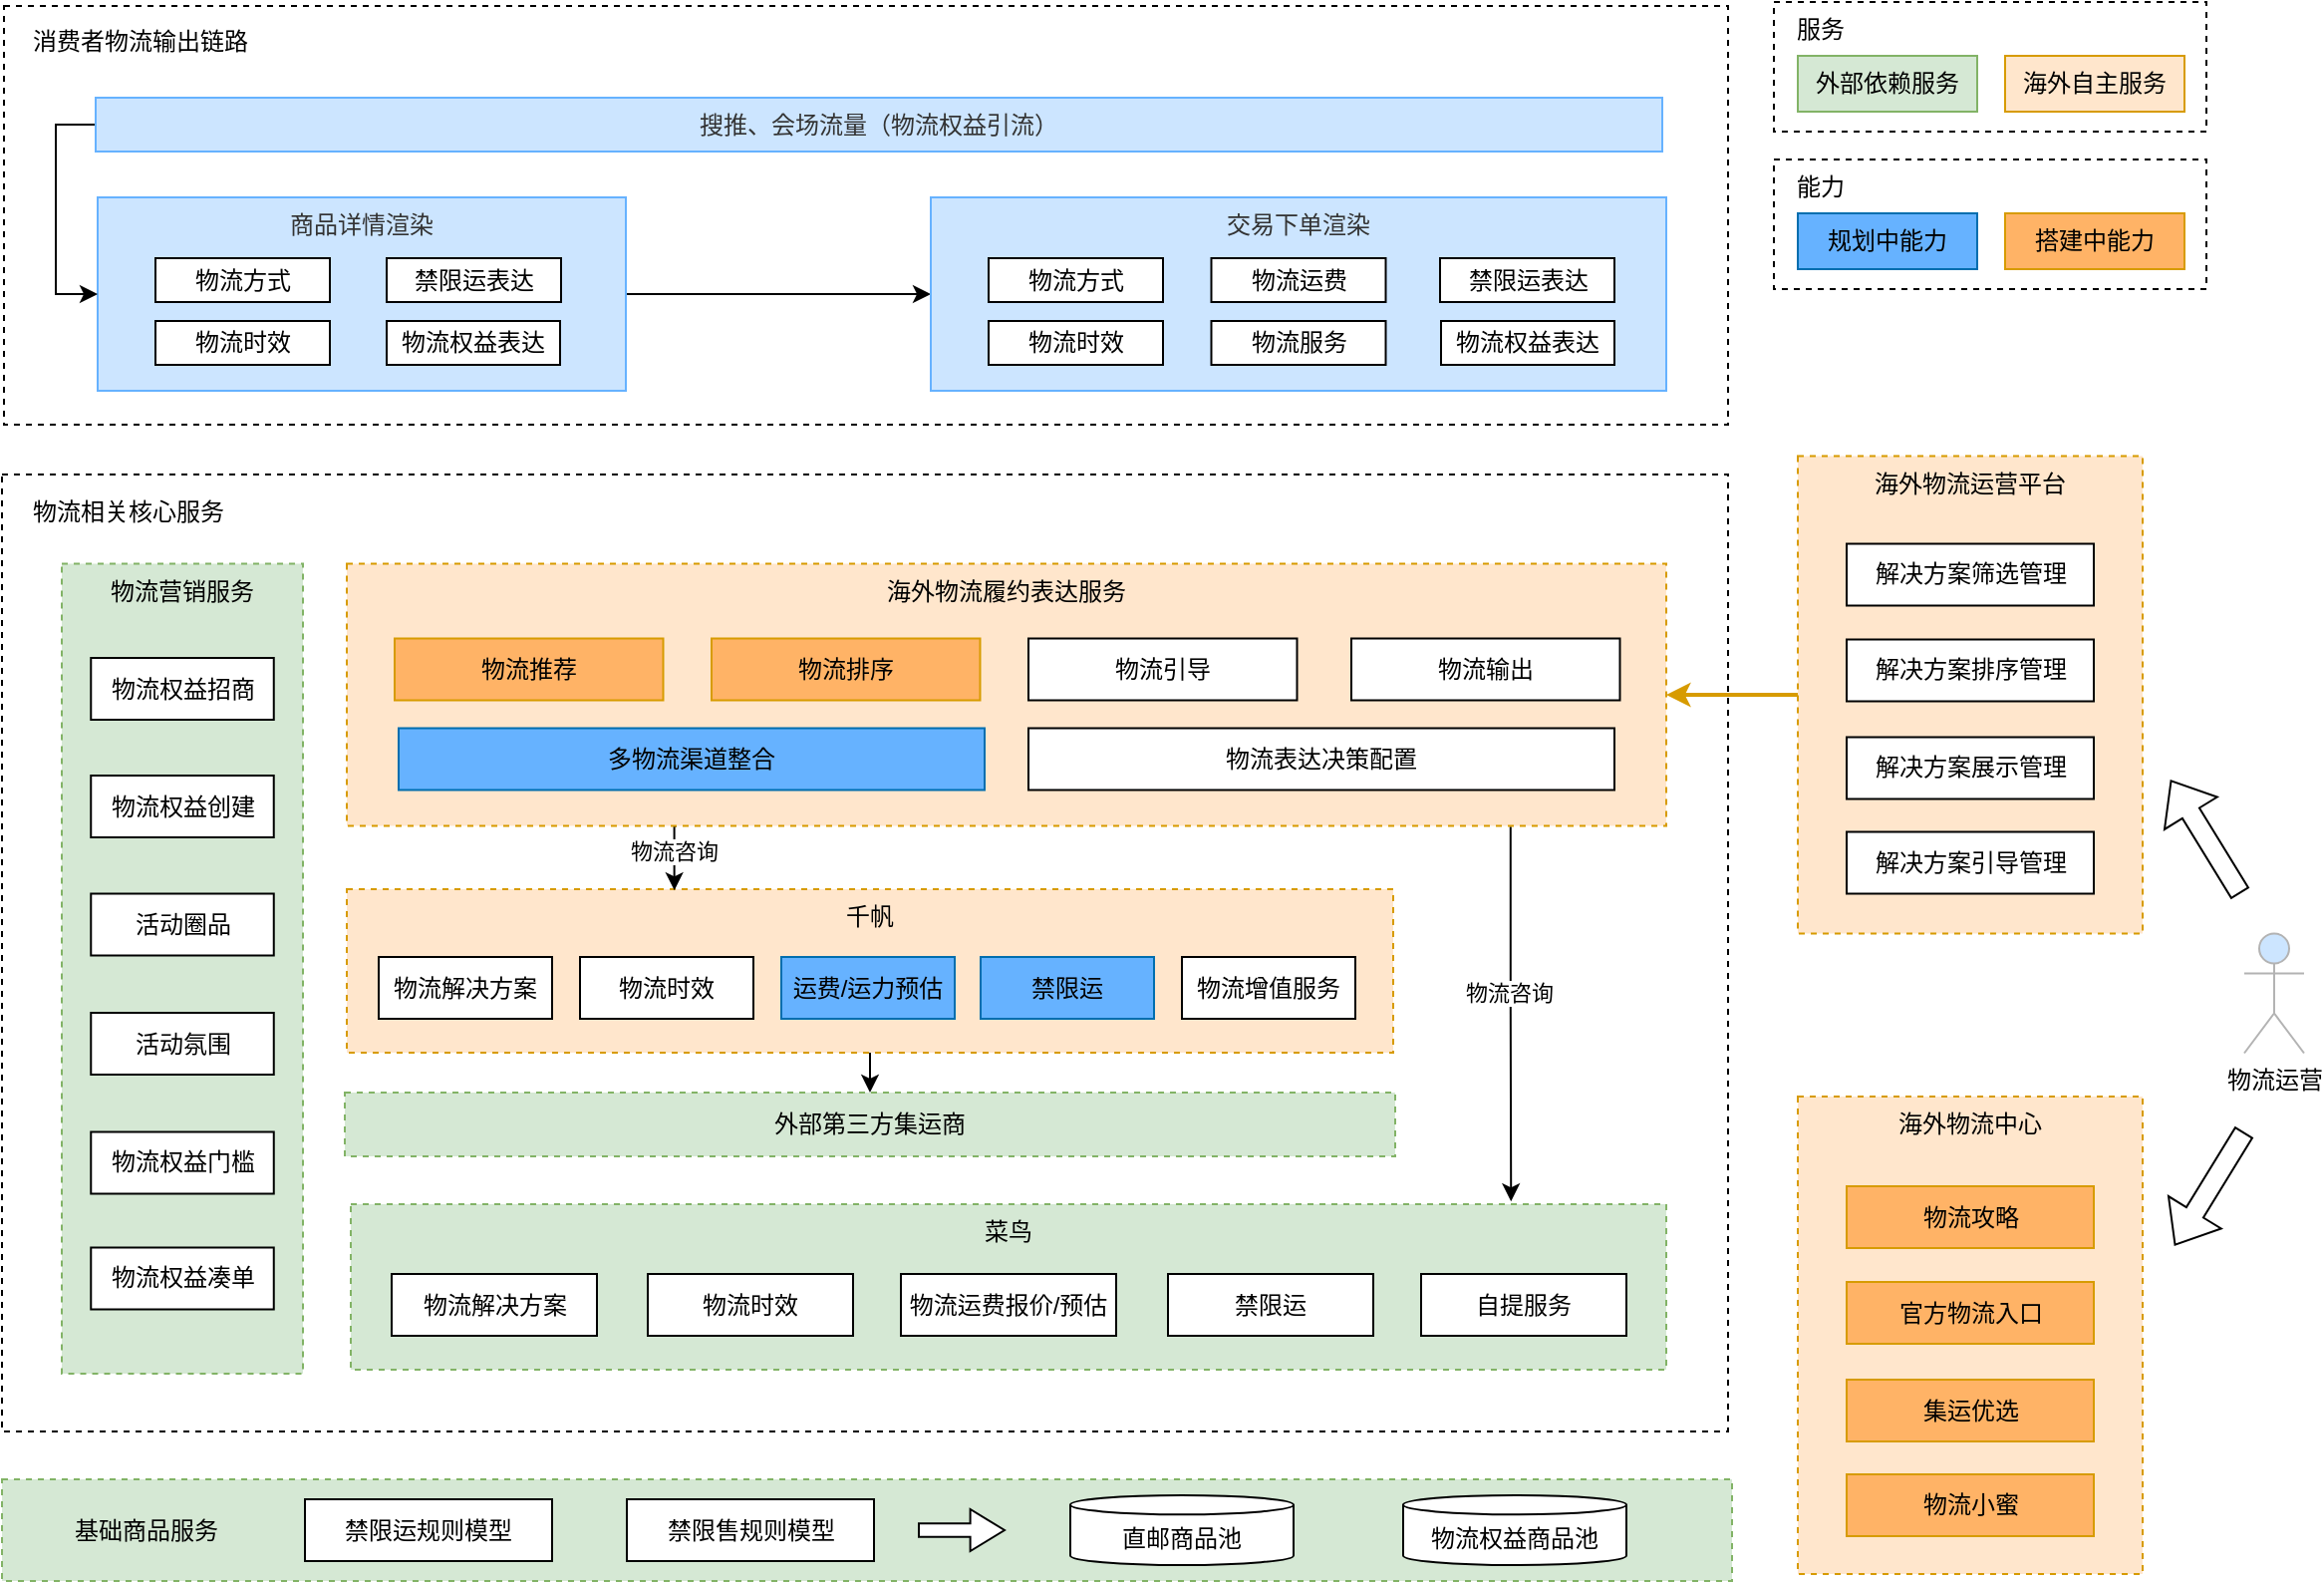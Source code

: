 <mxfile version="20.2.8" type="device" pages="3"><diagram name="Page-1" id="66zPbi1gg15gD6zdVhSC"><mxGraphModel dx="2066" dy="1530" grid="0" gridSize="10" guides="1" tooltips="1" connect="1" arrows="1" fold="1" page="0" pageScale="1" pageWidth="827" pageHeight="1169" math="0" shadow="0"><root><mxCell id="FhGb1Zf7SiR1x4e7988--0"/><mxCell id="FhGb1Zf7SiR1x4e7988--1" parent="FhGb1Zf7SiR1x4e7988--0"/><mxCell id="jVwIfGhVQGYi9Kb4HU3i-55" value="" style="rounded=0;whiteSpace=wrap;html=1;verticalAlign=top;dashed=1;" parent="FhGb1Zf7SiR1x4e7988--1" vertex="1"><mxGeometry x="1133" y="-62" width="217" height="65" as="geometry"/></mxCell><mxCell id="jVwIfGhVQGYi9Kb4HU3i-50" value="" style="rounded=0;whiteSpace=wrap;html=1;verticalAlign=top;dashed=1;" parent="FhGb1Zf7SiR1x4e7988--1" vertex="1"><mxGeometry x="1133" y="-141" width="217" height="65" as="geometry"/></mxCell><mxCell id="2vbzKTMr75OAnM0EYVTJ-14" value="" style="rounded=0;whiteSpace=wrap;html=1;verticalAlign=top;dashed=1;" parent="FhGb1Zf7SiR1x4e7988--1" vertex="1"><mxGeometry x="244" y="96" width="866" height="480" as="geometry"/></mxCell><mxCell id="FhGb1Zf7SiR1x4e7988--2" value="" style="rounded=0;whiteSpace=wrap;html=1;verticalAlign=top;dashed=1;" parent="FhGb1Zf7SiR1x4e7988--1" vertex="1"><mxGeometry x="245" y="-139" width="865" height="210" as="geometry"/></mxCell><mxCell id="6TnZKi8-_el1B61sVLkS-0" style="edgeStyle=orthogonalEdgeStyle;rounded=0;orthogonalLoop=1;jettySize=auto;html=1;exitX=0.5;exitY=1;exitDx=0;exitDy=0;entryX=0.5;entryY=0;entryDx=0;entryDy=0;fontColor=#000000;" parent="FhGb1Zf7SiR1x4e7988--1" source="FhGb1Zf7SiR1x4e7988--3" target="FhGb1Zf7SiR1x4e7988--5" edge="1"><mxGeometry relative="1" as="geometry"/></mxCell><mxCell id="FhGb1Zf7SiR1x4e7988--3" value="&lt;font color=&quot;#000000&quot;&gt;千帆&lt;/font&gt;" style="rounded=0;whiteSpace=wrap;html=1;verticalAlign=top;dashed=1;strokeColor=#D79B00;fillColor=#FFE6CC;fontColor=#ffffff;" parent="FhGb1Zf7SiR1x4e7988--1" vertex="1"><mxGeometry x="417" y="304" width="525" height="82" as="geometry"/></mxCell><mxCell id="FhGb1Zf7SiR1x4e7988--4" value="物流解决方案" style="rounded=0;whiteSpace=wrap;html=1;strokeColor=#000000;" parent="FhGb1Zf7SiR1x4e7988--1" vertex="1"><mxGeometry x="433" y="338" width="87" height="31" as="geometry"/></mxCell><mxCell id="FhGb1Zf7SiR1x4e7988--5" value="&lt;font color=&quot;#000000&quot; style=&quot;font-size: 12px;&quot;&gt;外部第三方集运商&lt;/font&gt;" style="rounded=0;whiteSpace=wrap;html=1;verticalAlign=middle;dashed=1;strokeColor=#82B366;fillColor=#D5E8D4;fontSize=12;fontColor=#ffffff;" parent="FhGb1Zf7SiR1x4e7988--1" vertex="1"><mxGeometry x="416" y="406" width="527" height="32" as="geometry"/></mxCell><mxCell id="2vbzKTMr75OAnM0EYVTJ-2" style="edgeStyle=orthogonalEdgeStyle;rounded=0;orthogonalLoop=1;jettySize=auto;html=1;exitX=1;exitY=0.5;exitDx=0;exitDy=0;entryX=0;entryY=0.5;entryDx=0;entryDy=0;" parent="FhGb1Zf7SiR1x4e7988--1" source="FhGb1Zf7SiR1x4e7988--13" target="Znke1k02SO7elZBLQvfG-10" edge="1"><mxGeometry relative="1" as="geometry"/></mxCell><mxCell id="FhGb1Zf7SiR1x4e7988--13" value="商品详情渲染" style="rounded=0;whiteSpace=wrap;html=1;strokeColor=#66B2FF;fillColor=#CCE5FF;fontColor=#333333;verticalAlign=top;" parent="FhGb1Zf7SiR1x4e7988--1" vertex="1"><mxGeometry x="292" y="-43" width="265" height="97" as="geometry"/></mxCell><mxCell id="FhGb1Zf7SiR1x4e7988--20" value="物流时效" style="rounded=0;whiteSpace=wrap;html=1;strokeColor=#000000;" parent="FhGb1Zf7SiR1x4e7988--1" vertex="1"><mxGeometry x="534" y="338" width="87" height="31" as="geometry"/></mxCell><mxCell id="FhGb1Zf7SiR1x4e7988--21" value="物流增值服务" style="rounded=0;whiteSpace=wrap;html=1;strokeColor=#000000;" parent="FhGb1Zf7SiR1x4e7988--1" vertex="1"><mxGeometry x="836" y="338" width="87" height="31" as="geometry"/></mxCell><mxCell id="FhGb1Zf7SiR1x4e7988--22" value="运费/运力预估" style="rounded=0;whiteSpace=wrap;html=1;strokeColor=#006EAF;fillColor=#66B2FF;" parent="FhGb1Zf7SiR1x4e7988--1" vertex="1"><mxGeometry x="635" y="338" width="87" height="31" as="geometry"/></mxCell><mxCell id="FhGb1Zf7SiR1x4e7988--23" value="禁限运" style="rounded=0;whiteSpace=wrap;html=1;strokeColor=#006EAF;fillColor=#66B2FF;" parent="FhGb1Zf7SiR1x4e7988--1" vertex="1"><mxGeometry x="735" y="338" width="87" height="31" as="geometry"/></mxCell><mxCell id="FhGb1Zf7SiR1x4e7988--24" value="菜鸟" style="rounded=0;whiteSpace=wrap;html=1;verticalAlign=top;dashed=1;strokeColor=#82b366;fillColor=#d5e8d4;" parent="FhGb1Zf7SiR1x4e7988--1" vertex="1"><mxGeometry x="419" y="462" width="660" height="83" as="geometry"/></mxCell><mxCell id="FhGb1Zf7SiR1x4e7988--25" value="物流时效" style="rounded=0;whiteSpace=wrap;html=1;strokeColor=#000000;" parent="FhGb1Zf7SiR1x4e7988--1" vertex="1"><mxGeometry x="568" y="497" width="103" height="31" as="geometry"/></mxCell><mxCell id="FhGb1Zf7SiR1x4e7988--26" value="物流运费报价/预估" style="rounded=0;whiteSpace=wrap;html=1;strokeColor=#000000;" parent="FhGb1Zf7SiR1x4e7988--1" vertex="1"><mxGeometry x="695" y="497" width="108" height="31" as="geometry"/></mxCell><mxCell id="FhGb1Zf7SiR1x4e7988--27" value="禁限运" style="rounded=0;whiteSpace=wrap;html=1;strokeColor=#000000;" parent="FhGb1Zf7SiR1x4e7988--1" vertex="1"><mxGeometry x="829" y="497" width="103" height="31" as="geometry"/></mxCell><mxCell id="FhGb1Zf7SiR1x4e7988--28" value="自提服务" style="rounded=0;whiteSpace=wrap;html=1;strokeColor=#000000;" parent="FhGb1Zf7SiR1x4e7988--1" vertex="1"><mxGeometry x="956" y="497" width="103" height="31" as="geometry"/></mxCell><mxCell id="FhGb1Zf7SiR1x4e7988--54" value="物流解决方案" style="rounded=0;whiteSpace=wrap;html=1;strokeColor=#000000;" parent="FhGb1Zf7SiR1x4e7988--1" vertex="1"><mxGeometry x="439.5" y="497" width="103" height="31" as="geometry"/></mxCell><mxCell id="Znke1k02SO7elZBLQvfG-6" value="禁限运表达" style="rounded=0;whiteSpace=wrap;html=1;strokeColor=#000000;" parent="FhGb1Zf7SiR1x4e7988--1" vertex="1"><mxGeometry x="437" y="-12.5" width="87.5" height="22" as="geometry"/></mxCell><mxCell id="Znke1k02SO7elZBLQvfG-7" value="物流权益表达" style="rounded=0;whiteSpace=wrap;html=1;strokeColor=#000000;" parent="FhGb1Zf7SiR1x4e7988--1" vertex="1"><mxGeometry x="437" y="19" width="87" height="22" as="geometry"/></mxCell><mxCell id="Znke1k02SO7elZBLQvfG-10" value="交易下单渲染" style="rounded=0;whiteSpace=wrap;html=1;strokeColor=#66B2FF;fillColor=#CCE5FF;fontColor=#333333;verticalAlign=top;" parent="FhGb1Zf7SiR1x4e7988--1" vertex="1"><mxGeometry x="710" y="-43" width="369" height="97" as="geometry"/></mxCell><mxCell id="Znke1k02SO7elZBLQvfG-13" value="禁限运表达" style="rounded=0;whiteSpace=wrap;html=1;strokeColor=#000000;" parent="FhGb1Zf7SiR1x4e7988--1" vertex="1"><mxGeometry x="965.5" y="-12.5" width="87.5" height="22" as="geometry"/></mxCell><mxCell id="Znke1k02SO7elZBLQvfG-14" value="物流权益表达" style="rounded=0;whiteSpace=wrap;html=1;strokeColor=#000000;" parent="FhGb1Zf7SiR1x4e7988--1" vertex="1"><mxGeometry x="966" y="19" width="87" height="22" as="geometry"/></mxCell><mxCell id="2vbzKTMr75OAnM0EYVTJ-12" style="edgeStyle=orthogonalEdgeStyle;rounded=0;orthogonalLoop=1;jettySize=auto;html=1;exitX=0;exitY=0.5;exitDx=0;exitDy=0;entryX=0;entryY=0.5;entryDx=0;entryDy=0;" parent="FhGb1Zf7SiR1x4e7988--1" source="2vbzKTMr75OAnM0EYVTJ-0" target="FhGb1Zf7SiR1x4e7988--13" edge="1"><mxGeometry relative="1" as="geometry"/></mxCell><mxCell id="2vbzKTMr75OAnM0EYVTJ-0" value="搜推、会场流量（物流权益引流）" style="rounded=0;whiteSpace=wrap;html=1;strokeColor=#66B2FF;fillColor=#CCE5FF;fontColor=#333333;verticalAlign=top;" parent="FhGb1Zf7SiR1x4e7988--1" vertex="1"><mxGeometry x="291" y="-93" width="786" height="27" as="geometry"/></mxCell><mxCell id="2vbzKTMr75OAnM0EYVTJ-3" value="" style="rounded=0;whiteSpace=wrap;html=1;verticalAlign=top;dashed=1;strokeColor=#82b366;fillColor=#d5e8d4;" parent="FhGb1Zf7SiR1x4e7988--1" vertex="1"><mxGeometry x="244" y="600" width="868" height="51" as="geometry"/></mxCell><mxCell id="2vbzKTMr75OAnM0EYVTJ-8" value="禁限运规则模型" style="rounded=0;whiteSpace=wrap;html=1;strokeColor=#000000;" parent="FhGb1Zf7SiR1x4e7988--1" vertex="1"><mxGeometry x="396" y="610" width="124" height="31" as="geometry"/></mxCell><mxCell id="2vbzKTMr75OAnM0EYVTJ-13" value="消费者物流输出链路" style="text;html=1;resizable=0;autosize=1;align=center;verticalAlign=middle;points=[];fillColor=none;strokeColor=none;rounded=0;" parent="FhGb1Zf7SiR1x4e7988--1" vertex="1"><mxGeometry x="250" y="-134" width="126" height="26" as="geometry"/></mxCell><mxCell id="2vbzKTMr75OAnM0EYVTJ-15" value="物流相关核心服务" style="text;html=1;resizable=0;autosize=1;align=center;verticalAlign=middle;points=[];fillColor=none;strokeColor=none;rounded=0;" parent="FhGb1Zf7SiR1x4e7988--1" vertex="1"><mxGeometry x="250" y="102" width="114" height="26" as="geometry"/></mxCell><mxCell id="vOVwuTUlkJUIVfW0g1mS-0" style="edgeStyle=orthogonalEdgeStyle;rounded=0;orthogonalLoop=1;jettySize=auto;html=1;exitX=0.25;exitY=1;exitDx=0;exitDy=0;entryX=0.313;entryY=0.007;entryDx=0;entryDy=0;entryPerimeter=0;" parent="FhGb1Zf7SiR1x4e7988--1" source="2vbzKTMr75OAnM0EYVTJ-38" target="FhGb1Zf7SiR1x4e7988--3" edge="1"><mxGeometry relative="1" as="geometry"/></mxCell><mxCell id="jVwIfGhVQGYi9Kb4HU3i-1" value="物流咨询" style="edgeLabel;html=1;align=center;verticalAlign=middle;resizable=0;points=[];" parent="vOVwuTUlkJUIVfW0g1mS-0" vertex="1" connectable="0"><mxGeometry x="-0.193" y="-1" relative="1" as="geometry"><mxPoint as="offset"/></mxGeometry></mxCell><mxCell id="jVwIfGhVQGYi9Kb4HU3i-0" style="edgeStyle=orthogonalEdgeStyle;rounded=0;orthogonalLoop=1;jettySize=auto;html=1;exitX=0.882;exitY=1.003;exitDx=0;exitDy=0;entryX=0.882;entryY=-0.017;entryDx=0;entryDy=0;entryPerimeter=0;exitPerimeter=0;" parent="FhGb1Zf7SiR1x4e7988--1" source="2vbzKTMr75OAnM0EYVTJ-38" target="FhGb1Zf7SiR1x4e7988--24" edge="1"><mxGeometry relative="1" as="geometry"><Array as="points"/></mxGeometry></mxCell><mxCell id="jVwIfGhVQGYi9Kb4HU3i-2" value="物流咨询" style="edgeLabel;html=1;align=center;verticalAlign=middle;resizable=0;points=[];" parent="jVwIfGhVQGYi9Kb4HU3i-0" vertex="1" connectable="0"><mxGeometry x="-0.118" y="-1" relative="1" as="geometry"><mxPoint as="offset"/></mxGeometry></mxCell><mxCell id="2vbzKTMr75OAnM0EYVTJ-38" value="海外物流履约表达服务" style="rounded=0;whiteSpace=wrap;html=1;verticalAlign=top;dashed=1;strokeColor=#d79b00;fillColor=#ffe6cc;" parent="FhGb1Zf7SiR1x4e7988--1" vertex="1"><mxGeometry x="417" y="140.75" width="662" height="131.5" as="geometry"/></mxCell><mxCell id="2vbzKTMr75OAnM0EYVTJ-39" value="物流推荐" style="rounded=0;whiteSpace=wrap;html=1;strokeColor=#D79B00;fillColor=#FFB366;" parent="FhGb1Zf7SiR1x4e7988--1" vertex="1"><mxGeometry x="441" y="178.25" width="134.75" height="31" as="geometry"/></mxCell><mxCell id="2vbzKTMr75OAnM0EYVTJ-40" value="物流排序" style="rounded=0;whiteSpace=wrap;html=1;strokeColor=#D79B00;fillColor=#FFB366;" parent="FhGb1Zf7SiR1x4e7988--1" vertex="1"><mxGeometry x="600" y="178.25" width="134.75" height="31" as="geometry"/></mxCell><mxCell id="2vbzKTMr75OAnM0EYVTJ-41" value="物流引导" style="rounded=0;whiteSpace=wrap;html=1;strokeColor=#000000;" parent="FhGb1Zf7SiR1x4e7988--1" vertex="1"><mxGeometry x="759" y="178.25" width="134.75" height="31" as="geometry"/></mxCell><mxCell id="2vbzKTMr75OAnM0EYVTJ-42" value="物流输出" style="rounded=0;whiteSpace=wrap;html=1;strokeColor=#000000;" parent="FhGb1Zf7SiR1x4e7988--1" vertex="1"><mxGeometry x="921" y="178.25" width="134.75" height="31" as="geometry"/></mxCell><mxCell id="2vbzKTMr75OAnM0EYVTJ-43" value="多物流渠道整合" style="rounded=0;whiteSpace=wrap;html=1;strokeColor=#006EAF;fillColor=#66B2FF;" parent="FhGb1Zf7SiR1x4e7988--1" vertex="1"><mxGeometry x="443" y="223.25" width="294" height="31" as="geometry"/></mxCell><mxCell id="2vbzKTMr75OAnM0EYVTJ-44" value="物流表达决策配置" style="rounded=0;whiteSpace=wrap;html=1;strokeColor=#000000;" parent="FhGb1Zf7SiR1x4e7988--1" vertex="1"><mxGeometry x="759" y="223.25" width="294" height="31" as="geometry"/></mxCell><mxCell id="2vbzKTMr75OAnM0EYVTJ-45" value="海外物流运营平台" style="rounded=0;whiteSpace=wrap;html=1;verticalAlign=top;dashed=1;strokeColor=#d79b00;fillColor=#ffe6cc;" parent="FhGb1Zf7SiR1x4e7988--1" vertex="1"><mxGeometry x="1145" y="86.75" width="173" height="239.5" as="geometry"/></mxCell><mxCell id="2vbzKTMr75OAnM0EYVTJ-46" value="解决方案筛选管理" style="rounded=0;whiteSpace=wrap;html=1;strokeColor=#000000;" parent="FhGb1Zf7SiR1x4e7988--1" vertex="1"><mxGeometry x="1169.5" y="130.75" width="124" height="31" as="geometry"/></mxCell><mxCell id="2vbzKTMr75OAnM0EYVTJ-47" value="解决方案排序管理" style="rounded=0;whiteSpace=wrap;html=1;strokeColor=#000000;" parent="FhGb1Zf7SiR1x4e7988--1" vertex="1"><mxGeometry x="1169.5" y="178.75" width="124" height="31" as="geometry"/></mxCell><mxCell id="2vbzKTMr75OAnM0EYVTJ-48" value="解决方案展示管理" style="rounded=0;whiteSpace=wrap;html=1;strokeColor=#000000;" parent="FhGb1Zf7SiR1x4e7988--1" vertex="1"><mxGeometry x="1169.5" y="227.75" width="124" height="31" as="geometry"/></mxCell><mxCell id="2vbzKTMr75OAnM0EYVTJ-49" value="解决方案引导管理" style="rounded=0;whiteSpace=wrap;html=1;strokeColor=#000000;" parent="FhGb1Zf7SiR1x4e7988--1" vertex="1"><mxGeometry x="1169.5" y="275.25" width="124" height="31" as="geometry"/></mxCell><mxCell id="2vbzKTMr75OAnM0EYVTJ-51" style="shape=connector;rounded=0;html=1;labelBackgroundColor=default;fontFamily=Helvetica;fontSize=12;fontColor=default;endArrow=classic;strokeColor=#d79b00;fillColor=#ffe6cc;strokeWidth=2;edgeStyle=orthogonalEdgeStyle;exitX=0;exitY=0.5;exitDx=0;exitDy=0;" parent="FhGb1Zf7SiR1x4e7988--1" source="2vbzKTMr75OAnM0EYVTJ-45" target="2vbzKTMr75OAnM0EYVTJ-38" edge="1"><mxGeometry relative="1" as="geometry"><mxPoint x="1341" y="844.75" as="targetPoint"/><mxPoint x="1212" y="515" as="sourcePoint"/></mxGeometry></mxCell><mxCell id="2vbzKTMr75OAnM0EYVTJ-52" value="物流运营" style="shape=umlActor;verticalLabelPosition=bottom;verticalAlign=top;html=1;strokeColor=#B3B3B3;fillColor=#CCE5FF;" parent="FhGb1Zf7SiR1x4e7988--1" vertex="1"><mxGeometry x="1369" y="326.25" width="30" height="60" as="geometry"/></mxCell><mxCell id="jVwIfGhVQGYi9Kb4HU3i-4" value="基础商品服务" style="text;html=1;resizable=0;autosize=1;align=center;verticalAlign=middle;points=[];fillColor=none;strokeColor=none;rounded=0;" parent="FhGb1Zf7SiR1x4e7988--1" vertex="1"><mxGeometry x="271" y="612.5" width="90" height="26" as="geometry"/></mxCell><mxCell id="jVwIfGhVQGYi9Kb4HU3i-5" value="禁限售规则模型" style="rounded=0;whiteSpace=wrap;html=1;strokeColor=#000000;" parent="FhGb1Zf7SiR1x4e7988--1" vertex="1"><mxGeometry x="557.5" y="610" width="124" height="31" as="geometry"/></mxCell><mxCell id="jVwIfGhVQGYi9Kb4HU3i-8" value="" style="shape=singleArrow;whiteSpace=wrap;html=1;strokeColor=#000000;fillColor=#FFFFFF;arrowWidth=0.326;arrowSize=0.4;" parent="FhGb1Zf7SiR1x4e7988--1" vertex="1"><mxGeometry x="704" y="615" width="43" height="21" as="geometry"/></mxCell><mxCell id="jVwIfGhVQGYi9Kb4HU3i-9" value="直邮商品池" style="shape=cylinder3;whiteSpace=wrap;html=1;boundedLbl=1;backgroundOutline=1;size=4.8;strokeColor=#000000;fillColor=#FFFFFF;" parent="FhGb1Zf7SiR1x4e7988--1" vertex="1"><mxGeometry x="780" y="608" width="112" height="35" as="geometry"/></mxCell><mxCell id="jVwIfGhVQGYi9Kb4HU3i-10" value="物流权益商品池" style="shape=cylinder3;whiteSpace=wrap;html=1;boundedLbl=1;backgroundOutline=1;size=4.8;strokeColor=#000000;fillColor=#FFFFFF;" parent="FhGb1Zf7SiR1x4e7988--1" vertex="1"><mxGeometry x="947" y="608" width="112" height="35" as="geometry"/></mxCell><mxCell id="jVwIfGhVQGYi9Kb4HU3i-11" value="物流营销服务" style="rounded=0;whiteSpace=wrap;html=1;verticalAlign=top;dashed=1;strokeColor=#82b366;fillColor=#d5e8d4;" parent="FhGb1Zf7SiR1x4e7988--1" vertex="1"><mxGeometry x="274" y="140.75" width="121" height="406.25" as="geometry"/></mxCell><mxCell id="jVwIfGhVQGYi9Kb4HU3i-19" value="物流方式" style="rounded=0;whiteSpace=wrap;html=1;strokeColor=#000000;" parent="FhGb1Zf7SiR1x4e7988--1" vertex="1"><mxGeometry x="321" y="-12.5" width="87.5" height="22" as="geometry"/></mxCell><mxCell id="jVwIfGhVQGYi9Kb4HU3i-20" value="物流时效" style="rounded=0;whiteSpace=wrap;html=1;strokeColor=#000000;" parent="FhGb1Zf7SiR1x4e7988--1" vertex="1"><mxGeometry x="321" y="19" width="87.5" height="22" as="geometry"/></mxCell><mxCell id="jVwIfGhVQGYi9Kb4HU3i-21" value="物流方式" style="rounded=0;whiteSpace=wrap;html=1;strokeColor=#000000;" parent="FhGb1Zf7SiR1x4e7988--1" vertex="1"><mxGeometry x="739" y="-12.5" width="87.5" height="22" as="geometry"/></mxCell><mxCell id="jVwIfGhVQGYi9Kb4HU3i-22" value="物流时效" style="rounded=0;whiteSpace=wrap;html=1;strokeColor=#000000;" parent="FhGb1Zf7SiR1x4e7988--1" vertex="1"><mxGeometry x="739" y="19" width="87.5" height="22" as="geometry"/></mxCell><mxCell id="jVwIfGhVQGYi9Kb4HU3i-25" value="物流运费" style="rounded=0;whiteSpace=wrap;html=1;strokeColor=#000000;" parent="FhGb1Zf7SiR1x4e7988--1" vertex="1"><mxGeometry x="850.75" y="-12.5" width="87.5" height="22" as="geometry"/></mxCell><mxCell id="jVwIfGhVQGYi9Kb4HU3i-26" value="物流服务" style="rounded=0;whiteSpace=wrap;html=1;strokeColor=#000000;" parent="FhGb1Zf7SiR1x4e7988--1" vertex="1"><mxGeometry x="850.75" y="19" width="87.5" height="22" as="geometry"/></mxCell><mxCell id="jVwIfGhVQGYi9Kb4HU3i-27" value="物流权益创建" style="rounded=0;whiteSpace=wrap;html=1;strokeColor=#000000;" parent="FhGb1Zf7SiR1x4e7988--1" vertex="1"><mxGeometry x="288.62" y="247" width="91.75" height="31" as="geometry"/></mxCell><mxCell id="jVwIfGhVQGYi9Kb4HU3i-28" value="活动圈品" style="rounded=0;whiteSpace=wrap;html=1;strokeColor=#000000;" parent="FhGb1Zf7SiR1x4e7988--1" vertex="1"><mxGeometry x="288.63" y="306.25" width="91.75" height="31" as="geometry"/></mxCell><mxCell id="jVwIfGhVQGYi9Kb4HU3i-29" value="活动氛围" style="rounded=0;whiteSpace=wrap;html=1;strokeColor=#000000;" parent="FhGb1Zf7SiR1x4e7988--1" vertex="1"><mxGeometry x="288.63" y="366" width="91.75" height="31" as="geometry"/></mxCell><mxCell id="jVwIfGhVQGYi9Kb4HU3i-30" value="物流权益门槛" style="rounded=0;whiteSpace=wrap;html=1;strokeColor=#000000;" parent="FhGb1Zf7SiR1x4e7988--1" vertex="1"><mxGeometry x="288.63" y="425.75" width="91.75" height="31" as="geometry"/></mxCell><mxCell id="jVwIfGhVQGYi9Kb4HU3i-32" value="物流权益凑单" style="rounded=0;whiteSpace=wrap;html=1;strokeColor=#000000;" parent="FhGb1Zf7SiR1x4e7988--1" vertex="1"><mxGeometry x="288.63" y="483.75" width="91.75" height="31" as="geometry"/></mxCell><mxCell id="jVwIfGhVQGYi9Kb4HU3i-33" value="物流权益招商" style="rounded=0;whiteSpace=wrap;html=1;strokeColor=#000000;" parent="FhGb1Zf7SiR1x4e7988--1" vertex="1"><mxGeometry x="288.63" y="188" width="91.75" height="31" as="geometry"/></mxCell><mxCell id="jVwIfGhVQGYi9Kb4HU3i-34" value="海外物流中心" style="rounded=0;whiteSpace=wrap;html=1;verticalAlign=top;dashed=1;strokeColor=#d79b00;fillColor=#ffe6cc;" parent="FhGb1Zf7SiR1x4e7988--1" vertex="1"><mxGeometry x="1145" y="408" width="173" height="239.5" as="geometry"/></mxCell><mxCell id="jVwIfGhVQGYi9Kb4HU3i-35" value="物流攻略" style="rounded=0;whiteSpace=wrap;html=1;strokeColor=#D79B00;fillColor=#FFB366;" parent="FhGb1Zf7SiR1x4e7988--1" vertex="1"><mxGeometry x="1169.5" y="453" width="124" height="31" as="geometry"/></mxCell><mxCell id="jVwIfGhVQGYi9Kb4HU3i-36" value="官方物流入口" style="rounded=0;whiteSpace=wrap;html=1;strokeColor=#D79B00;fillColor=#FFB366;" parent="FhGb1Zf7SiR1x4e7988--1" vertex="1"><mxGeometry x="1169.5" y="501" width="124" height="31" as="geometry"/></mxCell><mxCell id="jVwIfGhVQGYi9Kb4HU3i-37" value="集运优选" style="rounded=0;whiteSpace=wrap;html=1;strokeColor=#D79B00;fillColor=#FFB366;" parent="FhGb1Zf7SiR1x4e7988--1" vertex="1"><mxGeometry x="1169.5" y="550" width="124" height="31" as="geometry"/></mxCell><mxCell id="jVwIfGhVQGYi9Kb4HU3i-38" value="物流小蜜" style="rounded=0;whiteSpace=wrap;html=1;strokeColor=#D79B00;fillColor=#FFB366;" parent="FhGb1Zf7SiR1x4e7988--1" vertex="1"><mxGeometry x="1169.5" y="597.5" width="124" height="31" as="geometry"/></mxCell><mxCell id="jVwIfGhVQGYi9Kb4HU3i-39" value="" style="shape=flexArrow;endArrow=classic;html=1;rounded=0;fontColor=#000000;" parent="FhGb1Zf7SiR1x4e7988--1" edge="1"><mxGeometry width="50" height="50" relative="1" as="geometry"><mxPoint x="1367" y="306.25" as="sourcePoint"/><mxPoint x="1332" y="249.25" as="targetPoint"/></mxGeometry></mxCell><mxCell id="jVwIfGhVQGYi9Kb4HU3i-42" value="" style="shape=flexArrow;endArrow=classic;html=1;rounded=0;fontColor=#000000;" parent="FhGb1Zf7SiR1x4e7988--1" edge="1"><mxGeometry width="50" height="50" relative="1" as="geometry"><mxPoint x="1369" y="425.75" as="sourcePoint"/><mxPoint x="1334" y="482.75" as="targetPoint"/></mxGeometry></mxCell><mxCell id="jVwIfGhVQGYi9Kb4HU3i-43" value="外部依赖服务" style="rounded=0;whiteSpace=wrap;html=1;verticalAlign=top;strokeColor=#82b366;fillColor=#d5e8d4;" parent="FhGb1Zf7SiR1x4e7988--1" vertex="1"><mxGeometry x="1145" y="-114" width="90" height="28" as="geometry"/></mxCell><mxCell id="jVwIfGhVQGYi9Kb4HU3i-44" value="海外自主服务" style="rounded=0;whiteSpace=wrap;html=1;verticalAlign=top;strokeColor=#D79B00;fillColor=#FFE6CC;" parent="FhGb1Zf7SiR1x4e7988--1" vertex="1"><mxGeometry x="1249" y="-114" width="90" height="28" as="geometry"/></mxCell><mxCell id="jVwIfGhVQGYi9Kb4HU3i-45" value="规划中能力" style="rounded=0;whiteSpace=wrap;html=1;verticalAlign=top;strokeColor=#006EAF;fillColor=#66B2FF;" parent="FhGb1Zf7SiR1x4e7988--1" vertex="1"><mxGeometry x="1145" y="-35" width="90" height="28" as="geometry"/></mxCell><mxCell id="jVwIfGhVQGYi9Kb4HU3i-48" value="搭建中能力" style="rounded=0;whiteSpace=wrap;html=1;verticalAlign=top;strokeColor=#D79B00;fillColor=#FFB366;" parent="FhGb1Zf7SiR1x4e7988--1" vertex="1"><mxGeometry x="1249" y="-35" width="90" height="28" as="geometry"/></mxCell><mxCell id="jVwIfGhVQGYi9Kb4HU3i-53" value="服务" style="text;html=1;resizable=0;autosize=1;align=center;verticalAlign=middle;points=[];fillColor=none;strokeColor=none;rounded=0;fontColor=#000000;" parent="FhGb1Zf7SiR1x4e7988--1" vertex="1"><mxGeometry x="1135" y="-140" width="42" height="26" as="geometry"/></mxCell><mxCell id="jVwIfGhVQGYi9Kb4HU3i-58" value="能力" style="text;html=1;resizable=0;autosize=1;align=center;verticalAlign=middle;points=[];fillColor=none;strokeColor=none;rounded=0;fontColor=#000000;" parent="FhGb1Zf7SiR1x4e7988--1" vertex="1"><mxGeometry x="1135" y="-61" width="42" height="26" as="geometry"/></mxCell></root></mxGraphModel></diagram><diagram name="Page-1 的副本" id="udhUmYdC9lHu38Ecs0OB"><mxGraphModel dx="2066" dy="1530" grid="0" gridSize="10" guides="1" tooltips="1" connect="1" arrows="1" fold="1" page="0" pageScale="1" pageWidth="827" pageHeight="1169" math="0" shadow="0"><root><mxCell id="GtCfE9lVBM1lKvt-JioY-0"/><mxCell id="GtCfE9lVBM1lKvt-JioY-1" parent="GtCfE9lVBM1lKvt-JioY-0"/><mxCell id="GtCfE9lVBM1lKvt-JioY-2" value="" style="rounded=0;whiteSpace=wrap;html=1;verticalAlign=top;dashed=1;" parent="GtCfE9lVBM1lKvt-JioY-1" vertex="1"><mxGeometry x="1133" y="-62" width="217" height="65" as="geometry"/></mxCell><mxCell id="GtCfE9lVBM1lKvt-JioY-3" value="" style="rounded=0;whiteSpace=wrap;html=1;verticalAlign=top;dashed=1;" parent="GtCfE9lVBM1lKvt-JioY-1" vertex="1"><mxGeometry x="1133" y="-141" width="217" height="65" as="geometry"/></mxCell><mxCell id="GtCfE9lVBM1lKvt-JioY-4" value="" style="rounded=0;whiteSpace=wrap;html=1;verticalAlign=top;dashed=1;" parent="GtCfE9lVBM1lKvt-JioY-1" vertex="1"><mxGeometry x="244" y="96" width="866" height="480" as="geometry"/></mxCell><mxCell id="GtCfE9lVBM1lKvt-JioY-5" value="" style="rounded=0;whiteSpace=wrap;html=1;verticalAlign=top;dashed=1;" parent="GtCfE9lVBM1lKvt-JioY-1" vertex="1"><mxGeometry x="245" y="-139" width="865" height="210" as="geometry"/></mxCell><mxCell id="GtCfE9lVBM1lKvt-JioY-6" style="edgeStyle=orthogonalEdgeStyle;rounded=0;orthogonalLoop=1;jettySize=auto;html=1;exitX=0.5;exitY=1;exitDx=0;exitDy=0;entryX=0.5;entryY=0;entryDx=0;entryDy=0;fontColor=#000000;" parent="GtCfE9lVBM1lKvt-JioY-1" source="GtCfE9lVBM1lKvt-JioY-7" target="GtCfE9lVBM1lKvt-JioY-9" edge="1"><mxGeometry relative="1" as="geometry"/></mxCell><mxCell id="GtCfE9lVBM1lKvt-JioY-7" value="&lt;font color=&quot;#000000&quot;&gt;千帆&lt;/font&gt;" style="rounded=0;whiteSpace=wrap;html=1;verticalAlign=top;dashed=1;strokeColor=#D79B00;fillColor=#FFE6CC;fontColor=#ffffff;" parent="GtCfE9lVBM1lKvt-JioY-1" vertex="1"><mxGeometry x="417" y="304" width="525" height="82" as="geometry"/></mxCell><mxCell id="GtCfE9lVBM1lKvt-JioY-8" value="物流解决方案" style="rounded=0;whiteSpace=wrap;html=1;strokeColor=#000000;" parent="GtCfE9lVBM1lKvt-JioY-1" vertex="1"><mxGeometry x="433" y="338" width="87" height="31" as="geometry"/></mxCell><mxCell id="GtCfE9lVBM1lKvt-JioY-9" value="&lt;font color=&quot;#000000&quot; style=&quot;font-size: 12px;&quot;&gt;外部第三方集运商&lt;/font&gt;" style="rounded=0;whiteSpace=wrap;html=1;verticalAlign=middle;dashed=1;strokeColor=#82B366;fillColor=#D5E8D4;fontSize=12;fontColor=#ffffff;" parent="GtCfE9lVBM1lKvt-JioY-1" vertex="1"><mxGeometry x="416" y="406" width="527" height="32" as="geometry"/></mxCell><mxCell id="Kgojv5Ld0vA24aR9ib3A-5" style="edgeStyle=orthogonalEdgeStyle;rounded=0;orthogonalLoop=1;jettySize=auto;html=1;exitX=1;exitY=0.5;exitDx=0;exitDy=0;entryX=0;entryY=0.5;entryDx=0;entryDy=0;fontColor=#000000;" parent="GtCfE9lVBM1lKvt-JioY-1" source="GtCfE9lVBM1lKvt-JioY-11" target="Kgojv5Ld0vA24aR9ib3A-0" edge="1"><mxGeometry relative="1" as="geometry"/></mxCell><mxCell id="Kgojv5Ld0vA24aR9ib3A-7" style="edgeStyle=orthogonalEdgeStyle;rounded=0;orthogonalLoop=1;jettySize=auto;html=1;exitX=0.5;exitY=0;exitDx=0;exitDy=0;entryX=0.5;entryY=0;entryDx=0;entryDy=0;fontColor=#000000;" parent="GtCfE9lVBM1lKvt-JioY-1" source="GtCfE9lVBM1lKvt-JioY-11" target="GtCfE9lVBM1lKvt-JioY-24" edge="1"><mxGeometry relative="1" as="geometry"/></mxCell><mxCell id="GtCfE9lVBM1lKvt-JioY-11" value="商品详情渲染" style="rounded=0;whiteSpace=wrap;html=1;strokeColor=#66B2FF;fillColor=#CCE5FF;fontColor=#333333;verticalAlign=top;" parent="GtCfE9lVBM1lKvt-JioY-1" vertex="1"><mxGeometry x="292" y="-43" width="219" height="97" as="geometry"/></mxCell><mxCell id="GtCfE9lVBM1lKvt-JioY-12" value="物流时效预估" style="rounded=0;whiteSpace=wrap;html=1;strokeColor=#006EAF;fillColor=#66B2FF;" parent="GtCfE9lVBM1lKvt-JioY-1" vertex="1"><mxGeometry x="534" y="338" width="87" height="31" as="geometry"/></mxCell><mxCell id="GtCfE9lVBM1lKvt-JioY-13" value="物流增值服务" style="rounded=0;whiteSpace=wrap;html=1;strokeColor=#000000;" parent="GtCfE9lVBM1lKvt-JioY-1" vertex="1"><mxGeometry x="836" y="338" width="87" height="31" as="geometry"/></mxCell><mxCell id="GtCfE9lVBM1lKvt-JioY-14" value="运费/运力预估" style="rounded=0;whiteSpace=wrap;html=1;strokeColor=#006EAF;fillColor=#66B2FF;" parent="GtCfE9lVBM1lKvt-JioY-1" vertex="1"><mxGeometry x="635" y="338" width="87" height="31" as="geometry"/></mxCell><mxCell id="GtCfE9lVBM1lKvt-JioY-15" value="禁限运" style="rounded=0;whiteSpace=wrap;html=1;strokeColor=#006EAF;fillColor=#66B2FF;" parent="GtCfE9lVBM1lKvt-JioY-1" vertex="1"><mxGeometry x="735" y="338" width="87" height="31" as="geometry"/></mxCell><mxCell id="GtCfE9lVBM1lKvt-JioY-16" value="菜鸟" style="rounded=0;whiteSpace=wrap;html=1;verticalAlign=top;dashed=1;strokeColor=#82b366;fillColor=#d5e8d4;" parent="GtCfE9lVBM1lKvt-JioY-1" vertex="1"><mxGeometry x="419" y="462" width="660" height="83" as="geometry"/></mxCell><mxCell id="GtCfE9lVBM1lKvt-JioY-17" value="物流时效" style="rounded=0;whiteSpace=wrap;html=1;strokeColor=#000000;" parent="GtCfE9lVBM1lKvt-JioY-1" vertex="1"><mxGeometry x="568" y="497" width="103" height="31" as="geometry"/></mxCell><mxCell id="GtCfE9lVBM1lKvt-JioY-18" value="物流运费报价/预估" style="rounded=0;whiteSpace=wrap;html=1;strokeColor=#000000;" parent="GtCfE9lVBM1lKvt-JioY-1" vertex="1"><mxGeometry x="695" y="497" width="108" height="31" as="geometry"/></mxCell><mxCell id="GtCfE9lVBM1lKvt-JioY-19" value="禁限运" style="rounded=0;whiteSpace=wrap;html=1;strokeColor=#000000;" parent="GtCfE9lVBM1lKvt-JioY-1" vertex="1"><mxGeometry x="829" y="497" width="103" height="31" as="geometry"/></mxCell><mxCell id="GtCfE9lVBM1lKvt-JioY-20" value="自提服务" style="rounded=0;whiteSpace=wrap;html=1;strokeColor=#000000;" parent="GtCfE9lVBM1lKvt-JioY-1" vertex="1"><mxGeometry x="956" y="497" width="103" height="31" as="geometry"/></mxCell><mxCell id="GtCfE9lVBM1lKvt-JioY-21" value="物流解决方案" style="rounded=0;whiteSpace=wrap;html=1;strokeColor=#000000;" parent="GtCfE9lVBM1lKvt-JioY-1" vertex="1"><mxGeometry x="439.5" y="497" width="103" height="31" as="geometry"/></mxCell><mxCell id="GtCfE9lVBM1lKvt-JioY-22" value="禁限运表达" style="rounded=0;whiteSpace=wrap;html=1;strokeColor=#000000;" parent="GtCfE9lVBM1lKvt-JioY-1" vertex="1"><mxGeometry x="408" y="-12.5" width="87.5" height="22" as="geometry"/></mxCell><mxCell id="GtCfE9lVBM1lKvt-JioY-23" value="物流权益表达" style="rounded=0;whiteSpace=wrap;html=1;strokeColor=#000000;" parent="GtCfE9lVBM1lKvt-JioY-1" vertex="1"><mxGeometry x="408" y="19" width="87" height="22" as="geometry"/></mxCell><mxCell id="GtCfE9lVBM1lKvt-JioY-24" value="交易下单渲染" style="rounded=0;whiteSpace=wrap;html=1;strokeColor=#66B2FF;fillColor=#CCE5FF;fontColor=#333333;verticalAlign=top;" parent="GtCfE9lVBM1lKvt-JioY-1" vertex="1"><mxGeometry x="768" y="-43" width="311" height="97" as="geometry"/></mxCell><mxCell id="GtCfE9lVBM1lKvt-JioY-25" value="禁限运表达" style="rounded=0;whiteSpace=wrap;html=1;strokeColor=#000000;" parent="GtCfE9lVBM1lKvt-JioY-1" vertex="1"><mxGeometry x="978" y="-12.5" width="87.5" height="22" as="geometry"/></mxCell><mxCell id="GtCfE9lVBM1lKvt-JioY-26" value="物流权益表达" style="rounded=0;whiteSpace=wrap;html=1;strokeColor=#000000;" parent="GtCfE9lVBM1lKvt-JioY-1" vertex="1"><mxGeometry x="978" y="19" width="87" height="22" as="geometry"/></mxCell><mxCell id="GtCfE9lVBM1lKvt-JioY-27" style="edgeStyle=orthogonalEdgeStyle;rounded=0;orthogonalLoop=1;jettySize=auto;html=1;exitX=0;exitY=0.5;exitDx=0;exitDy=0;entryX=0;entryY=0.5;entryDx=0;entryDy=0;" parent="GtCfE9lVBM1lKvt-JioY-1" source="GtCfE9lVBM1lKvt-JioY-28" target="GtCfE9lVBM1lKvt-JioY-11" edge="1"><mxGeometry relative="1" as="geometry"/></mxCell><mxCell id="GtCfE9lVBM1lKvt-JioY-28" value="搜推、会场流量（物流权益引流）" style="rounded=0;whiteSpace=wrap;html=1;strokeColor=#66B2FF;fillColor=#CCE5FF;fontColor=#333333;verticalAlign=top;" parent="GtCfE9lVBM1lKvt-JioY-1" vertex="1"><mxGeometry x="292" y="-103" width="786" height="27" as="geometry"/></mxCell><mxCell id="GtCfE9lVBM1lKvt-JioY-29" value="" style="rounded=0;whiteSpace=wrap;html=1;verticalAlign=top;dashed=1;strokeColor=#82b366;fillColor=#d5e8d4;" parent="GtCfE9lVBM1lKvt-JioY-1" vertex="1"><mxGeometry x="244" y="600" width="868" height="51" as="geometry"/></mxCell><mxCell id="GtCfE9lVBM1lKvt-JioY-30" value="禁限运规则模型" style="rounded=0;whiteSpace=wrap;html=1;strokeColor=#000000;" parent="GtCfE9lVBM1lKvt-JioY-1" vertex="1"><mxGeometry x="396" y="610" width="124" height="31" as="geometry"/></mxCell><mxCell id="GtCfE9lVBM1lKvt-JioY-31" value="消费者物流输出链路" style="text;html=1;resizable=0;autosize=1;align=center;verticalAlign=middle;points=[];fillColor=none;strokeColor=none;rounded=0;" parent="GtCfE9lVBM1lKvt-JioY-1" vertex="1"><mxGeometry x="250" y="-134" width="126" height="26" as="geometry"/></mxCell><mxCell id="GtCfE9lVBM1lKvt-JioY-32" value="物流相关核心服务" style="text;html=1;resizable=0;autosize=1;align=center;verticalAlign=middle;points=[];fillColor=none;strokeColor=none;rounded=0;" parent="GtCfE9lVBM1lKvt-JioY-1" vertex="1"><mxGeometry x="250" y="102" width="114" height="26" as="geometry"/></mxCell><mxCell id="GtCfE9lVBM1lKvt-JioY-33" style="edgeStyle=orthogonalEdgeStyle;rounded=0;orthogonalLoop=1;jettySize=auto;html=1;exitX=0.25;exitY=1;exitDx=0;exitDy=0;entryX=0.313;entryY=0.007;entryDx=0;entryDy=0;entryPerimeter=0;" parent="GtCfE9lVBM1lKvt-JioY-1" source="GtCfE9lVBM1lKvt-JioY-37" target="GtCfE9lVBM1lKvt-JioY-7" edge="1"><mxGeometry relative="1" as="geometry"/></mxCell><mxCell id="GtCfE9lVBM1lKvt-JioY-34" value="物流咨询" style="edgeLabel;html=1;align=center;verticalAlign=middle;resizable=0;points=[];" parent="GtCfE9lVBM1lKvt-JioY-33" vertex="1" connectable="0"><mxGeometry x="-0.193" y="-1" relative="1" as="geometry"><mxPoint as="offset"/></mxGeometry></mxCell><mxCell id="GtCfE9lVBM1lKvt-JioY-35" style="edgeStyle=orthogonalEdgeStyle;rounded=0;orthogonalLoop=1;jettySize=auto;html=1;exitX=0.882;exitY=1.003;exitDx=0;exitDy=0;entryX=0.882;entryY=-0.017;entryDx=0;entryDy=0;entryPerimeter=0;exitPerimeter=0;" parent="GtCfE9lVBM1lKvt-JioY-1" source="GtCfE9lVBM1lKvt-JioY-37" target="GtCfE9lVBM1lKvt-JioY-16" edge="1"><mxGeometry relative="1" as="geometry"><Array as="points"/></mxGeometry></mxCell><mxCell id="GtCfE9lVBM1lKvt-JioY-36" value="物流咨询" style="edgeLabel;html=1;align=center;verticalAlign=middle;resizable=0;points=[];" parent="GtCfE9lVBM1lKvt-JioY-35" vertex="1" connectable="0"><mxGeometry x="-0.118" y="-1" relative="1" as="geometry"><mxPoint as="offset"/></mxGeometry></mxCell><mxCell id="GtCfE9lVBM1lKvt-JioY-37" value="海外物流履约表达服务" style="rounded=0;whiteSpace=wrap;html=1;verticalAlign=top;dashed=1;strokeColor=#d79b00;fillColor=#ffe6cc;" parent="GtCfE9lVBM1lKvt-JioY-1" vertex="1"><mxGeometry x="417" y="140.75" width="662" height="131.5" as="geometry"/></mxCell><mxCell id="GtCfE9lVBM1lKvt-JioY-38" value="物流推荐" style="rounded=0;whiteSpace=wrap;html=1;strokeColor=#D79B00;fillColor=#FFB366;" parent="GtCfE9lVBM1lKvt-JioY-1" vertex="1"><mxGeometry x="441" y="178.25" width="134.75" height="31" as="geometry"/></mxCell><mxCell id="GtCfE9lVBM1lKvt-JioY-39" value="物流排序" style="rounded=0;whiteSpace=wrap;html=1;strokeColor=#D79B00;fillColor=#FFB366;" parent="GtCfE9lVBM1lKvt-JioY-1" vertex="1"><mxGeometry x="600" y="178.25" width="134.75" height="31" as="geometry"/></mxCell><mxCell id="GtCfE9lVBM1lKvt-JioY-40" value="物流引导" style="rounded=0;whiteSpace=wrap;html=1;strokeColor=#000000;" parent="GtCfE9lVBM1lKvt-JioY-1" vertex="1"><mxGeometry x="759" y="178.25" width="134.75" height="31" as="geometry"/></mxCell><mxCell id="GtCfE9lVBM1lKvt-JioY-41" value="物流输出" style="rounded=0;whiteSpace=wrap;html=1;strokeColor=#000000;" parent="GtCfE9lVBM1lKvt-JioY-1" vertex="1"><mxGeometry x="921" y="178.25" width="134.75" height="31" as="geometry"/></mxCell><mxCell id="GtCfE9lVBM1lKvt-JioY-42" value="多物流渠道整合" style="rounded=0;whiteSpace=wrap;html=1;strokeColor=#006EAF;fillColor=#66B2FF;" parent="GtCfE9lVBM1lKvt-JioY-1" vertex="1"><mxGeometry x="443" y="223.25" width="294" height="31" as="geometry"/></mxCell><mxCell id="GtCfE9lVBM1lKvt-JioY-43" value="物流表达决策配置" style="rounded=0;whiteSpace=wrap;html=1;strokeColor=#000000;" parent="GtCfE9lVBM1lKvt-JioY-1" vertex="1"><mxGeometry x="759" y="223.25" width="294" height="31" as="geometry"/></mxCell><mxCell id="GtCfE9lVBM1lKvt-JioY-44" value="海外物流运营平台" style="rounded=0;whiteSpace=wrap;html=1;verticalAlign=top;dashed=1;strokeColor=#d79b00;fillColor=#ffe6cc;" parent="GtCfE9lVBM1lKvt-JioY-1" vertex="1"><mxGeometry x="1145" y="86.75" width="173" height="239.5" as="geometry"/></mxCell><mxCell id="GtCfE9lVBM1lKvt-JioY-45" value="解决方案筛选管理" style="rounded=0;whiteSpace=wrap;html=1;strokeColor=#000000;" parent="GtCfE9lVBM1lKvt-JioY-1" vertex="1"><mxGeometry x="1169.5" y="130.75" width="124" height="31" as="geometry"/></mxCell><mxCell id="GtCfE9lVBM1lKvt-JioY-46" value="解决方案排序管理" style="rounded=0;whiteSpace=wrap;html=1;strokeColor=#000000;" parent="GtCfE9lVBM1lKvt-JioY-1" vertex="1"><mxGeometry x="1169.5" y="178.75" width="124" height="31" as="geometry"/></mxCell><mxCell id="GtCfE9lVBM1lKvt-JioY-47" value="解决方案展示管理" style="rounded=0;whiteSpace=wrap;html=1;strokeColor=#000000;" parent="GtCfE9lVBM1lKvt-JioY-1" vertex="1"><mxGeometry x="1169.5" y="227.75" width="124" height="31" as="geometry"/></mxCell><mxCell id="GtCfE9lVBM1lKvt-JioY-48" value="解决方案引导管理" style="rounded=0;whiteSpace=wrap;html=1;strokeColor=#000000;" parent="GtCfE9lVBM1lKvt-JioY-1" vertex="1"><mxGeometry x="1169.5" y="275.25" width="124" height="31" as="geometry"/></mxCell><mxCell id="GtCfE9lVBM1lKvt-JioY-49" style="shape=connector;rounded=0;html=1;labelBackgroundColor=default;fontFamily=Helvetica;fontSize=12;fontColor=default;endArrow=classic;strokeColor=#d79b00;fillColor=#ffe6cc;strokeWidth=2;edgeStyle=orthogonalEdgeStyle;exitX=0;exitY=0.5;exitDx=0;exitDy=0;" parent="GtCfE9lVBM1lKvt-JioY-1" source="GtCfE9lVBM1lKvt-JioY-44" target="GtCfE9lVBM1lKvt-JioY-37" edge="1"><mxGeometry relative="1" as="geometry"><mxPoint x="1341" y="844.75" as="targetPoint"/><mxPoint x="1212" y="515" as="sourcePoint"/></mxGeometry></mxCell><mxCell id="GtCfE9lVBM1lKvt-JioY-50" value="物流运营" style="shape=umlActor;verticalLabelPosition=bottom;verticalAlign=top;html=1;strokeColor=#B3B3B3;fillColor=#CCE5FF;" parent="GtCfE9lVBM1lKvt-JioY-1" vertex="1"><mxGeometry x="1369" y="326.25" width="30" height="60" as="geometry"/></mxCell><mxCell id="GtCfE9lVBM1lKvt-JioY-51" value="基础商品服务" style="text;html=1;resizable=0;autosize=1;align=center;verticalAlign=middle;points=[];fillColor=none;strokeColor=none;rounded=0;" parent="GtCfE9lVBM1lKvt-JioY-1" vertex="1"><mxGeometry x="271" y="612.5" width="90" height="26" as="geometry"/></mxCell><mxCell id="GtCfE9lVBM1lKvt-JioY-52" value="禁限售规则模型" style="rounded=0;whiteSpace=wrap;html=1;strokeColor=#000000;" parent="GtCfE9lVBM1lKvt-JioY-1" vertex="1"><mxGeometry x="557.5" y="610" width="124" height="31" as="geometry"/></mxCell><mxCell id="GtCfE9lVBM1lKvt-JioY-53" value="" style="shape=singleArrow;whiteSpace=wrap;html=1;strokeColor=#000000;fillColor=#FFFFFF;arrowWidth=0.326;arrowSize=0.4;" parent="GtCfE9lVBM1lKvt-JioY-1" vertex="1"><mxGeometry x="704" y="615" width="43" height="21" as="geometry"/></mxCell><mxCell id="GtCfE9lVBM1lKvt-JioY-54" value="直邮商品池" style="shape=cylinder3;whiteSpace=wrap;html=1;boundedLbl=1;backgroundOutline=1;size=4.8;strokeColor=#000000;fillColor=#FFFFFF;" parent="GtCfE9lVBM1lKvt-JioY-1" vertex="1"><mxGeometry x="780" y="608" width="112" height="35" as="geometry"/></mxCell><mxCell id="GtCfE9lVBM1lKvt-JioY-55" value="物流权益商品池" style="shape=cylinder3;whiteSpace=wrap;html=1;boundedLbl=1;backgroundOutline=1;size=4.8;strokeColor=#000000;fillColor=#FFFFFF;" parent="GtCfE9lVBM1lKvt-JioY-1" vertex="1"><mxGeometry x="947" y="608" width="112" height="35" as="geometry"/></mxCell><mxCell id="GtCfE9lVBM1lKvt-JioY-56" value="物流营销服务" style="rounded=0;whiteSpace=wrap;html=1;verticalAlign=top;dashed=1;strokeColor=#82b366;fillColor=#d5e8d4;" parent="GtCfE9lVBM1lKvt-JioY-1" vertex="1"><mxGeometry x="274" y="140.75" width="121" height="406.25" as="geometry"/></mxCell><mxCell id="GtCfE9lVBM1lKvt-JioY-58" value="物流方式" style="rounded=0;whiteSpace=wrap;html=1;strokeColor=#000000;" parent="GtCfE9lVBM1lKvt-JioY-1" vertex="1"><mxGeometry x="307.5" y="-12.5" width="87.5" height="22" as="geometry"/></mxCell><mxCell id="GtCfE9lVBM1lKvt-JioY-59" value="物流时效" style="rounded=0;whiteSpace=wrap;html=1;strokeColor=#000000;" parent="GtCfE9lVBM1lKvt-JioY-1" vertex="1"><mxGeometry x="307.5" y="19" width="87.5" height="22" as="geometry"/></mxCell><mxCell id="GtCfE9lVBM1lKvt-JioY-60" value="物流方式" style="rounded=0;whiteSpace=wrap;html=1;strokeColor=#000000;" parent="GtCfE9lVBM1lKvt-JioY-1" vertex="1"><mxGeometry x="780" y="-12.5" width="87.5" height="22" as="geometry"/></mxCell><mxCell id="GtCfE9lVBM1lKvt-JioY-61" value="物流时效" style="rounded=0;whiteSpace=wrap;html=1;strokeColor=#000000;" parent="GtCfE9lVBM1lKvt-JioY-1" vertex="1"><mxGeometry x="780" y="19" width="87.5" height="22" as="geometry"/></mxCell><mxCell id="GtCfE9lVBM1lKvt-JioY-62" value="物流运费" style="rounded=0;whiteSpace=wrap;html=1;strokeColor=#000000;" parent="GtCfE9lVBM1lKvt-JioY-1" vertex="1"><mxGeometry x="879" y="-12.5" width="87.5" height="22" as="geometry"/></mxCell><mxCell id="GtCfE9lVBM1lKvt-JioY-63" value="物流服务" style="rounded=0;whiteSpace=wrap;html=1;strokeColor=#000000;" parent="GtCfE9lVBM1lKvt-JioY-1" vertex="1"><mxGeometry x="879" y="19" width="87.5" height="22" as="geometry"/></mxCell><mxCell id="GtCfE9lVBM1lKvt-JioY-64" value="物流权益创建" style="rounded=0;whiteSpace=wrap;html=1;strokeColor=#000000;" parent="GtCfE9lVBM1lKvt-JioY-1" vertex="1"><mxGeometry x="288.62" y="247" width="91.75" height="31" as="geometry"/></mxCell><mxCell id="GtCfE9lVBM1lKvt-JioY-65" value="活动圈品" style="rounded=0;whiteSpace=wrap;html=1;strokeColor=#000000;" parent="GtCfE9lVBM1lKvt-JioY-1" vertex="1"><mxGeometry x="288.63" y="306.25" width="91.75" height="31" as="geometry"/></mxCell><mxCell id="GtCfE9lVBM1lKvt-JioY-66" value="活动氛围" style="rounded=0;whiteSpace=wrap;html=1;strokeColor=#000000;" parent="GtCfE9lVBM1lKvt-JioY-1" vertex="1"><mxGeometry x="288.63" y="366" width="91.75" height="31" as="geometry"/></mxCell><mxCell id="GtCfE9lVBM1lKvt-JioY-67" value="物流权益门槛" style="rounded=0;whiteSpace=wrap;html=1;strokeColor=#000000;" parent="GtCfE9lVBM1lKvt-JioY-1" vertex="1"><mxGeometry x="288.63" y="425.75" width="91.75" height="31" as="geometry"/></mxCell><mxCell id="GtCfE9lVBM1lKvt-JioY-68" value="物流权益凑单" style="rounded=0;whiteSpace=wrap;html=1;strokeColor=#000000;" parent="GtCfE9lVBM1lKvt-JioY-1" vertex="1"><mxGeometry x="288.63" y="483.75" width="91.75" height="31" as="geometry"/></mxCell><mxCell id="GtCfE9lVBM1lKvt-JioY-69" value="物流权益招商" style="rounded=0;whiteSpace=wrap;html=1;strokeColor=#000000;" parent="GtCfE9lVBM1lKvt-JioY-1" vertex="1"><mxGeometry x="288.63" y="188" width="91.75" height="31" as="geometry"/></mxCell><mxCell id="GtCfE9lVBM1lKvt-JioY-70" value="海外物流中心" style="rounded=0;whiteSpace=wrap;html=1;verticalAlign=top;dashed=1;strokeColor=#d79b00;fillColor=#ffe6cc;" parent="GtCfE9lVBM1lKvt-JioY-1" vertex="1"><mxGeometry x="1145" y="408" width="173" height="239.5" as="geometry"/></mxCell><mxCell id="GtCfE9lVBM1lKvt-JioY-71" value="物流攻略" style="rounded=0;whiteSpace=wrap;html=1;strokeColor=#D79B00;fillColor=#FFB366;" parent="GtCfE9lVBM1lKvt-JioY-1" vertex="1"><mxGeometry x="1169.5" y="453" width="124" height="31" as="geometry"/></mxCell><mxCell id="GtCfE9lVBM1lKvt-JioY-72" value="官方物流入口" style="rounded=0;whiteSpace=wrap;html=1;strokeColor=#D79B00;fillColor=#FFB366;" parent="GtCfE9lVBM1lKvt-JioY-1" vertex="1"><mxGeometry x="1169.5" y="501" width="124" height="31" as="geometry"/></mxCell><mxCell id="GtCfE9lVBM1lKvt-JioY-73" value="集运优选" style="rounded=0;whiteSpace=wrap;html=1;strokeColor=#D79B00;fillColor=#FFB366;" parent="GtCfE9lVBM1lKvt-JioY-1" vertex="1"><mxGeometry x="1169.5" y="550" width="124" height="31" as="geometry"/></mxCell><mxCell id="GtCfE9lVBM1lKvt-JioY-74" value="物流小蜜" style="rounded=0;whiteSpace=wrap;html=1;strokeColor=#D79B00;fillColor=#FFB366;" parent="GtCfE9lVBM1lKvt-JioY-1" vertex="1"><mxGeometry x="1169.5" y="597.5" width="124" height="31" as="geometry"/></mxCell><mxCell id="GtCfE9lVBM1lKvt-JioY-75" value="" style="shape=flexArrow;endArrow=classic;html=1;rounded=0;fontColor=#000000;" parent="GtCfE9lVBM1lKvt-JioY-1" edge="1"><mxGeometry width="50" height="50" relative="1" as="geometry"><mxPoint x="1367" y="306.25" as="sourcePoint"/><mxPoint x="1332" y="249.25" as="targetPoint"/></mxGeometry></mxCell><mxCell id="GtCfE9lVBM1lKvt-JioY-76" value="" style="shape=flexArrow;endArrow=classic;html=1;rounded=0;fontColor=#000000;" parent="GtCfE9lVBM1lKvt-JioY-1" edge="1"><mxGeometry width="50" height="50" relative="1" as="geometry"><mxPoint x="1369" y="425.75" as="sourcePoint"/><mxPoint x="1334" y="482.75" as="targetPoint"/></mxGeometry></mxCell><mxCell id="GtCfE9lVBM1lKvt-JioY-77" value="外部依赖服务" style="rounded=0;whiteSpace=wrap;html=1;verticalAlign=top;strokeColor=#82b366;fillColor=#d5e8d4;" parent="GtCfE9lVBM1lKvt-JioY-1" vertex="1"><mxGeometry x="1145" y="-114" width="90" height="28" as="geometry"/></mxCell><mxCell id="GtCfE9lVBM1lKvt-JioY-78" value="海外自主服务" style="rounded=0;whiteSpace=wrap;html=1;verticalAlign=top;strokeColor=#D79B00;fillColor=#FFE6CC;" parent="GtCfE9lVBM1lKvt-JioY-1" vertex="1"><mxGeometry x="1249" y="-114" width="90" height="28" as="geometry"/></mxCell><mxCell id="GtCfE9lVBM1lKvt-JioY-79" value="规划中能力" style="rounded=0;whiteSpace=wrap;html=1;verticalAlign=top;strokeColor=#006EAF;fillColor=#66B2FF;" parent="GtCfE9lVBM1lKvt-JioY-1" vertex="1"><mxGeometry x="1145" y="-35" width="90" height="28" as="geometry"/></mxCell><mxCell id="GtCfE9lVBM1lKvt-JioY-80" value="搭建中能力" style="rounded=0;whiteSpace=wrap;html=1;verticalAlign=top;strokeColor=#D79B00;fillColor=#FFB366;" parent="GtCfE9lVBM1lKvt-JioY-1" vertex="1"><mxGeometry x="1249" y="-35" width="90" height="28" as="geometry"/></mxCell><mxCell id="GtCfE9lVBM1lKvt-JioY-81" value="服务" style="text;html=1;resizable=0;autosize=1;align=center;verticalAlign=middle;points=[];fillColor=none;strokeColor=none;rounded=0;fontColor=#000000;" parent="GtCfE9lVBM1lKvt-JioY-1" vertex="1"><mxGeometry x="1135" y="-140" width="42" height="26" as="geometry"/></mxCell><mxCell id="GtCfE9lVBM1lKvt-JioY-82" value="能力" style="text;html=1;resizable=0;autosize=1;align=center;verticalAlign=middle;points=[];fillColor=none;strokeColor=none;rounded=0;fontColor=#000000;" parent="GtCfE9lVBM1lKvt-JioY-1" vertex="1"><mxGeometry x="1135" y="-61" width="42" height="26" as="geometry"/></mxCell><mxCell id="Kgojv5Ld0vA24aR9ib3A-6" style="edgeStyle=orthogonalEdgeStyle;rounded=0;orthogonalLoop=1;jettySize=auto;html=1;exitX=1;exitY=0.5;exitDx=0;exitDy=0;entryX=0;entryY=0.5;entryDx=0;entryDy=0;fontColor=#000000;" parent="GtCfE9lVBM1lKvt-JioY-1" source="Kgojv5Ld0vA24aR9ib3A-0" target="GtCfE9lVBM1lKvt-JioY-24" edge="1"><mxGeometry relative="1" as="geometry"/></mxCell><mxCell id="Kgojv5Ld0vA24aR9ib3A-0" value="购物车渲染" style="rounded=0;whiteSpace=wrap;html=1;strokeColor=#66B2FF;fillColor=#CCE5FF;fontColor=#333333;verticalAlign=top;" parent="GtCfE9lVBM1lKvt-JioY-1" vertex="1"><mxGeometry x="550" y="-43" width="175" height="97" as="geometry"/></mxCell><mxCell id="Kgojv5Ld0vA24aR9ib3A-1" value="权益计算" style="rounded=0;whiteSpace=wrap;html=1;strokeColor=#000000;" parent="GtCfE9lVBM1lKvt-JioY-1" vertex="1"><mxGeometry x="643" y="-12.5" width="69" height="22" as="geometry"/></mxCell><mxCell id="Kgojv5Ld0vA24aR9ib3A-3" value="物流权益氛围" style="rounded=0;whiteSpace=wrap;html=1;strokeColor=#000000;" parent="GtCfE9lVBM1lKvt-JioY-1" vertex="1"><mxGeometry x="593.75" y="19" width="87.5" height="22" as="geometry"/></mxCell><mxCell id="Kgojv5Ld0vA24aR9ib3A-9" value="凑单导流" style="rounded=0;whiteSpace=wrap;html=1;strokeColor=#000000;" parent="GtCfE9lVBM1lKvt-JioY-1" vertex="1"><mxGeometry x="566" y="-12.5" width="69" height="22" as="geometry"/></mxCell></root></mxGraphModel></diagram><diagram name="Page-1 的副本 的副本" id="BPwflIDEFXl4RRzCnuTI"><mxGraphModel dx="946" dy="990" grid="0" gridSize="10" guides="1" tooltips="1" connect="1" arrows="1" fold="1" page="0" pageScale="1" pageWidth="827" pageHeight="1169" math="0" shadow="0"><root><mxCell id="Op6qA9bYD0Zq7iZ_3QBY-0"/><mxCell id="Op6qA9bYD0Zq7iZ_3QBY-1" parent="Op6qA9bYD0Zq7iZ_3QBY-0"/><mxCell id="Op6qA9bYD0Zq7iZ_3QBY-2" value="" style="rounded=0;whiteSpace=wrap;html=1;verticalAlign=top;dashed=1;" vertex="1" parent="Op6qA9bYD0Zq7iZ_3QBY-1"><mxGeometry x="1129" y="-119" width="217" height="65" as="geometry"/></mxCell><mxCell id="Op6qA9bYD0Zq7iZ_3QBY-3" value="" style="rounded=0;whiteSpace=wrap;html=1;verticalAlign=top;dashed=1;" vertex="1" parent="Op6qA9bYD0Zq7iZ_3QBY-1"><mxGeometry x="1129" y="-198" width="217" height="65" as="geometry"/></mxCell><mxCell id="Op6qA9bYD0Zq7iZ_3QBY-4" value="" style="rounded=0;whiteSpace=wrap;html=1;verticalAlign=top;dashed=1;" vertex="1" parent="Op6qA9bYD0Zq7iZ_3QBY-1"><mxGeometry x="244" y="84" width="866" height="501" as="geometry"/></mxCell><mxCell id="Op6qA9bYD0Zq7iZ_3QBY-5" value="" style="rounded=0;whiteSpace=wrap;html=1;verticalAlign=top;dashed=1;" vertex="1" parent="Op6qA9bYD0Zq7iZ_3QBY-1"><mxGeometry x="245" y="-198" width="865" height="269" as="geometry"/></mxCell><mxCell id="Op6qA9bYD0Zq7iZ_3QBY-7" value="&lt;font color=&quot;#000000&quot;&gt;千帆&lt;/font&gt;" style="rounded=0;whiteSpace=wrap;html=1;verticalAlign=top;dashed=1;strokeColor=#D79B00;fillColor=#FFE6CC;fontColor=#ffffff;" vertex="1" parent="Op6qA9bYD0Zq7iZ_3QBY-1"><mxGeometry x="417" y="342" width="525" height="82" as="geometry"/></mxCell><mxCell id="Op6qA9bYD0Zq7iZ_3QBY-8" value="物流解决方案" style="rounded=0;whiteSpace=wrap;html=1;strokeColor=#000000;" vertex="1" parent="Op6qA9bYD0Zq7iZ_3QBY-1"><mxGeometry x="433" y="376" width="87" height="31" as="geometry"/></mxCell><mxCell id="Op6qA9bYD0Zq7iZ_3QBY-9" value="&lt;font color=&quot;#000000&quot; style=&quot;font-size: 12px;&quot;&gt;外部第三方集运商&lt;/font&gt;" style="rounded=0;whiteSpace=wrap;html=1;verticalAlign=middle;dashed=1;strokeColor=#82B366;fillColor=#D5E8D4;fontSize=12;fontColor=#ffffff;" vertex="1" parent="Op6qA9bYD0Zq7iZ_3QBY-1"><mxGeometry x="417" y="428" width="525" height="32" as="geometry"/></mxCell><mxCell id="Op6qA9bYD0Zq7iZ_3QBY-10" style="edgeStyle=orthogonalEdgeStyle;rounded=0;orthogonalLoop=1;jettySize=auto;html=1;exitX=1;exitY=0.5;exitDx=0;exitDy=0;entryX=0;entryY=0.5;entryDx=0;entryDy=0;fontColor=#000000;" edge="1" parent="Op6qA9bYD0Zq7iZ_3QBY-1" source="Op6qA9bYD0Zq7iZ_3QBY-12" target="Op6qA9bYD0Zq7iZ_3QBY-84"><mxGeometry relative="1" as="geometry"/></mxCell><mxCell id="Op6qA9bYD0Zq7iZ_3QBY-11" style="edgeStyle=orthogonalEdgeStyle;rounded=0;orthogonalLoop=1;jettySize=auto;html=1;exitX=0.5;exitY=0;exitDx=0;exitDy=0;entryX=0.5;entryY=0;entryDx=0;entryDy=0;fontColor=#000000;" edge="1" parent="Op6qA9bYD0Zq7iZ_3QBY-1" source="Op6qA9bYD0Zq7iZ_3QBY-12" target="Op6qA9bYD0Zq7iZ_3QBY-25"><mxGeometry relative="1" as="geometry"/></mxCell><mxCell id="Op6qA9bYD0Zq7iZ_3QBY-12" value="商品详情渲染" style="rounded=0;whiteSpace=wrap;html=1;strokeColor=#66B2FF;fillColor=#CCE5FF;fontColor=#333333;verticalAlign=middle;" vertex="1" parent="Op6qA9bYD0Zq7iZ_3QBY-1"><mxGeometry x="292" y="-99" width="200" height="34" as="geometry"/></mxCell><mxCell id="Op6qA9bYD0Zq7iZ_3QBY-13" value="物流时效预估" style="rounded=0;whiteSpace=wrap;html=1;strokeColor=#006EAF;fillColor=#66B2FF;" vertex="1" parent="Op6qA9bYD0Zq7iZ_3QBY-1"><mxGeometry x="534" y="376" width="87" height="31" as="geometry"/></mxCell><mxCell id="Op6qA9bYD0Zq7iZ_3QBY-14" value="物流增值服务" style="rounded=0;whiteSpace=wrap;html=1;strokeColor=#000000;" vertex="1" parent="Op6qA9bYD0Zq7iZ_3QBY-1"><mxGeometry x="836" y="376" width="87" height="31" as="geometry"/></mxCell><mxCell id="Op6qA9bYD0Zq7iZ_3QBY-15" value="运费/运力预估" style="rounded=0;whiteSpace=wrap;html=1;strokeColor=#006EAF;fillColor=#66B2FF;" vertex="1" parent="Op6qA9bYD0Zq7iZ_3QBY-1"><mxGeometry x="635" y="376" width="87" height="31" as="geometry"/></mxCell><mxCell id="Op6qA9bYD0Zq7iZ_3QBY-16" value="禁限运" style="rounded=0;whiteSpace=wrap;html=1;strokeColor=#006EAF;fillColor=#66B2FF;" vertex="1" parent="Op6qA9bYD0Zq7iZ_3QBY-1"><mxGeometry x="735" y="376" width="87" height="31" as="geometry"/></mxCell><mxCell id="Op6qA9bYD0Zq7iZ_3QBY-17" value="菜鸟" style="rounded=0;whiteSpace=wrap;html=1;verticalAlign=top;dashed=1;strokeColor=#82b366;fillColor=#d5e8d4;" vertex="1" parent="Op6qA9bYD0Zq7iZ_3QBY-1"><mxGeometry x="416" y="483" width="663" height="83" as="geometry"/></mxCell><mxCell id="Op6qA9bYD0Zq7iZ_3QBY-18" value="物流时效" style="rounded=0;whiteSpace=wrap;html=1;strokeColor=#000000;" vertex="1" parent="Op6qA9bYD0Zq7iZ_3QBY-1"><mxGeometry x="568" y="518" width="103" height="31" as="geometry"/></mxCell><mxCell id="Op6qA9bYD0Zq7iZ_3QBY-19" value="物流运费报价/预估" style="rounded=0;whiteSpace=wrap;html=1;strokeColor=#000000;" vertex="1" parent="Op6qA9bYD0Zq7iZ_3QBY-1"><mxGeometry x="695" y="518" width="108" height="31" as="geometry"/></mxCell><mxCell id="Op6qA9bYD0Zq7iZ_3QBY-20" value="禁限运" style="rounded=0;whiteSpace=wrap;html=1;strokeColor=#000000;" vertex="1" parent="Op6qA9bYD0Zq7iZ_3QBY-1"><mxGeometry x="829" y="518" width="103" height="31" as="geometry"/></mxCell><mxCell id="Op6qA9bYD0Zq7iZ_3QBY-21" value="自提服务" style="rounded=0;whiteSpace=wrap;html=1;strokeColor=#000000;" vertex="1" parent="Op6qA9bYD0Zq7iZ_3QBY-1"><mxGeometry x="956" y="518" width="103" height="31" as="geometry"/></mxCell><mxCell id="Op6qA9bYD0Zq7iZ_3QBY-22" value="物流解决方案" style="rounded=0;whiteSpace=wrap;html=1;strokeColor=#000000;" vertex="1" parent="Op6qA9bYD0Zq7iZ_3QBY-1"><mxGeometry x="439.5" y="518" width="103" height="31" as="geometry"/></mxCell><mxCell id="Op6qA9bYD0Zq7iZ_3QBY-25" value="交易下单渲染" style="rounded=0;whiteSpace=wrap;html=1;strokeColor=#66B2FF;fillColor=#CCE5FF;fontColor=#333333;verticalAlign=middle;" vertex="1" parent="Op6qA9bYD0Zq7iZ_3QBY-1"><mxGeometry x="859" y="-99" width="200" height="34" as="geometry"/></mxCell><mxCell id="Op6qA9bYD0Zq7iZ_3QBY-28" style="edgeStyle=orthogonalEdgeStyle;rounded=0;orthogonalLoop=1;jettySize=auto;html=1;exitX=0;exitY=0.5;exitDx=0;exitDy=0;entryX=0;entryY=0.5;entryDx=0;entryDy=0;" edge="1" parent="Op6qA9bYD0Zq7iZ_3QBY-1" source="Op6qA9bYD0Zq7iZ_3QBY-29" target="Op6qA9bYD0Zq7iZ_3QBY-12"><mxGeometry relative="1" as="geometry"/></mxCell><mxCell id="Op6qA9bYD0Zq7iZ_3QBY-29" value="搜推、会场流量（物流权益引流）" style="rounded=0;whiteSpace=wrap;html=1;strokeColor=#66B2FF;fillColor=#CCE5FF;fontColor=#333333;verticalAlign=middle;" vertex="1" parent="Op6qA9bYD0Zq7iZ_3QBY-1"><mxGeometry x="292" y="-166" width="786" height="34" as="geometry"/></mxCell><mxCell id="Op6qA9bYD0Zq7iZ_3QBY-30" value="" style="rounded=0;whiteSpace=wrap;html=1;verticalAlign=top;dashed=1;strokeColor=#d79b00;fillColor=#ffe6cc;" vertex="1" parent="Op6qA9bYD0Zq7iZ_3QBY-1"><mxGeometry x="243" y="596.38" width="868" height="51" as="geometry"/></mxCell><mxCell id="Op6qA9bYD0Zq7iZ_3QBY-31" value="禁限运规则模型" style="rounded=0;whiteSpace=wrap;html=1;strokeColor=#000000;" vertex="1" parent="Op6qA9bYD0Zq7iZ_3QBY-1"><mxGeometry x="395" y="606.38" width="124" height="31" as="geometry"/></mxCell><mxCell id="Op6qA9bYD0Zq7iZ_3QBY-32" value="消费者物流输出链路" style="text;html=1;resizable=0;autosize=1;align=center;verticalAlign=middle;points=[];fillColor=none;strokeColor=none;rounded=0;" vertex="1" parent="Op6qA9bYD0Zq7iZ_3QBY-1"><mxGeometry x="247" y="-194" width="126" height="26" as="geometry"/></mxCell><mxCell id="Op6qA9bYD0Zq7iZ_3QBY-33" value="物流相关核心服务" style="text;html=1;resizable=0;autosize=1;align=center;verticalAlign=middle;points=[];fillColor=none;strokeColor=none;rounded=0;" vertex="1" parent="Op6qA9bYD0Zq7iZ_3QBY-1"><mxGeometry x="250" y="90" width="114" height="26" as="geometry"/></mxCell><mxCell id="Op6qA9bYD0Zq7iZ_3QBY-36" style="edgeStyle=orthogonalEdgeStyle;rounded=0;orthogonalLoop=1;jettySize=auto;html=1;exitX=0.929;exitY=1.031;exitDx=0;exitDy=0;entryX=0.842;entryY=0;entryDx=0;entryDy=0;entryPerimeter=0;exitPerimeter=0;strokeColor=#006EAF;" edge="1" parent="Op6qA9bYD0Zq7iZ_3QBY-1" source="u2tVRZ2-VSkz6Enw-mIy-35" target="Op6qA9bYD0Zq7iZ_3QBY-17"><mxGeometry relative="1" as="geometry"><Array as="points"/><mxPoint x="1000.884" y="316.644" as="sourcePoint"/></mxGeometry></mxCell><mxCell id="u2tVRZ2-VSkz6Enw-mIy-38" style="edgeStyle=orthogonalEdgeStyle;rounded=0;orthogonalLoop=1;jettySize=auto;html=1;strokeColor=#D79B00;exitX=0.048;exitY=1.013;exitDx=0;exitDy=0;exitPerimeter=0;" edge="1" parent="Op6qA9bYD0Zq7iZ_3QBY-1" source="Op6qA9bYD0Zq7iZ_3QBY-38"><mxGeometry relative="1" as="geometry"><mxPoint x="446" y="286" as="sourcePoint"/><mxPoint x="449" y="340" as="targetPoint"/><Array as="points"/></mxGeometry></mxCell><mxCell id="u2tVRZ2-VSkz6Enw-mIy-39" style="edgeStyle=orthogonalEdgeStyle;rounded=0;orthogonalLoop=1;jettySize=auto;html=1;exitX=0.953;exitY=0.998;exitDx=0;exitDy=0;entryX=0.953;entryY=-0.012;entryDx=0;entryDy=0;entryPerimeter=0;strokeColor=#D79B00;exitPerimeter=0;" edge="1" parent="Op6qA9bYD0Zq7iZ_3QBY-1" source="Op6qA9bYD0Zq7iZ_3QBY-38" target="Op6qA9bYD0Zq7iZ_3QBY-17"><mxGeometry relative="1" as="geometry"/></mxCell><mxCell id="u2tVRZ2-VSkz6Enw-mIy-40" style="edgeStyle=orthogonalEdgeStyle;rounded=0;orthogonalLoop=1;jettySize=auto;html=1;exitX=0.5;exitY=1;exitDx=0;exitDy=0;entryX=0.5;entryY=0;entryDx=0;entryDy=0;strokeColor=#006EAF;" edge="1" parent="Op6qA9bYD0Zq7iZ_3QBY-1" source="Op6qA9bYD0Zq7iZ_3QBY-38" target="u2tVRZ2-VSkz6Enw-mIy-35"><mxGeometry relative="1" as="geometry"/></mxCell><mxCell id="Op6qA9bYD0Zq7iZ_3QBY-38" value="海外物流履约表达服务" style="rounded=0;whiteSpace=wrap;html=1;verticalAlign=top;dashed=1;strokeColor=#d79b00;fillColor=#ffe6cc;" vertex="1" parent="Op6qA9bYD0Zq7iZ_3QBY-1"><mxGeometry x="417" y="128.75" width="662" height="131.5" as="geometry"/></mxCell><mxCell id="Op6qA9bYD0Zq7iZ_3QBY-39" value="物流推荐" style="rounded=0;whiteSpace=wrap;html=1;strokeColor=#D79B00;fillColor=#FFB366;" vertex="1" parent="Op6qA9bYD0Zq7iZ_3QBY-1"><mxGeometry x="441" y="166.25" width="134.75" height="31" as="geometry"/></mxCell><mxCell id="Op6qA9bYD0Zq7iZ_3QBY-40" value="物流排序" style="rounded=0;whiteSpace=wrap;html=1;strokeColor=#D79B00;fillColor=#FFB366;" vertex="1" parent="Op6qA9bYD0Zq7iZ_3QBY-1"><mxGeometry x="600" y="166.25" width="134.75" height="31" as="geometry"/></mxCell><mxCell id="Op6qA9bYD0Zq7iZ_3QBY-41" value="物流输出" style="rounded=0;whiteSpace=wrap;html=1;strokeColor=#000000;" vertex="1" parent="Op6qA9bYD0Zq7iZ_3QBY-1"><mxGeometry x="759" y="166.25" width="134.75" height="31" as="geometry"/></mxCell><mxCell id="Op6qA9bYD0Zq7iZ_3QBY-42" value="物流表达决策配置" style="rounded=0;whiteSpace=wrap;html=1;strokeColor=#000000;" vertex="1" parent="Op6qA9bYD0Zq7iZ_3QBY-1"><mxGeometry x="921" y="166.25" width="134.75" height="31" as="geometry"/></mxCell><mxCell id="Op6qA9bYD0Zq7iZ_3QBY-43" value="多物流渠道整合" style="rounded=0;whiteSpace=wrap;html=1;strokeColor=#006EAF;fillColor=#66B2FF;" vertex="1" parent="Op6qA9bYD0Zq7iZ_3QBY-1"><mxGeometry x="443" y="211.25" width="294" height="31" as="geometry"/></mxCell><mxCell id="Op6qA9bYD0Zq7iZ_3QBY-44" value="多物流渠道引流" style="rounded=0;whiteSpace=wrap;html=1;strokeColor=#000000;" vertex="1" parent="Op6qA9bYD0Zq7iZ_3QBY-1"><mxGeometry x="759" y="211.25" width="294" height="31" as="geometry"/></mxCell><mxCell id="6lxCMUwRSU57oWMGbhjN-6" style="edgeStyle=orthogonalEdgeStyle;rounded=0;orthogonalLoop=1;jettySize=auto;html=1;entryX=0.997;entryY=0.682;entryDx=0;entryDy=0;entryPerimeter=0;strokeColor=#d79b00;strokeWidth=2;fontSize=12;fillColor=#ffe6cc;dashed=1;" edge="1" parent="Op6qA9bYD0Zq7iZ_3QBY-1" source="Op6qA9bYD0Zq7iZ_3QBY-45" target="Op6qA9bYD0Zq7iZ_3QBY-38"><mxGeometry relative="1" as="geometry"/></mxCell><mxCell id="Op6qA9bYD0Zq7iZ_3QBY-45" value="海外物流运营平台" style="rounded=0;whiteSpace=wrap;html=1;verticalAlign=top;dashed=1;strokeColor=#d79b00;fillColor=#ffe6cc;" vertex="1" parent="Op6qA9bYD0Zq7iZ_3QBY-1"><mxGeometry x="1141" y="98.63" width="173" height="239.5" as="geometry"/></mxCell><mxCell id="Op6qA9bYD0Zq7iZ_3QBY-46" value="解决方案筛选管理" style="rounded=0;whiteSpace=wrap;html=1;strokeColor=#000000;" vertex="1" parent="Op6qA9bYD0Zq7iZ_3QBY-1"><mxGeometry x="1165.5" y="142.63" width="124" height="31" as="geometry"/></mxCell><mxCell id="Op6qA9bYD0Zq7iZ_3QBY-47" value="解决方案排序管理" style="rounded=0;whiteSpace=wrap;html=1;strokeColor=#000000;" vertex="1" parent="Op6qA9bYD0Zq7iZ_3QBY-1"><mxGeometry x="1165.5" y="190.63" width="124" height="31" as="geometry"/></mxCell><mxCell id="Op6qA9bYD0Zq7iZ_3QBY-48" value="解决方案展示管理" style="rounded=0;whiteSpace=wrap;html=1;strokeColor=#000000;" vertex="1" parent="Op6qA9bYD0Zq7iZ_3QBY-1"><mxGeometry x="1165.5" y="239.63" width="124" height="31" as="geometry"/></mxCell><mxCell id="Op6qA9bYD0Zq7iZ_3QBY-49" value="解决方案引导管理" style="rounded=0;whiteSpace=wrap;html=1;strokeColor=#000000;" vertex="1" parent="Op6qA9bYD0Zq7iZ_3QBY-1"><mxGeometry x="1165.5" y="287.13" width="124" height="31" as="geometry"/></mxCell><mxCell id="Op6qA9bYD0Zq7iZ_3QBY-51" value="物流运营" style="shape=umlActor;verticalLabelPosition=bottom;verticalAlign=top;html=1;strokeColor=#B3B3B3;fillColor=#CCE5FF;" vertex="1" parent="Op6qA9bYD0Zq7iZ_3QBY-1"><mxGeometry x="1346" y="330" width="30" height="60" as="geometry"/></mxCell><mxCell id="Op6qA9bYD0Zq7iZ_3QBY-52" value="基础商品服务" style="text;html=1;resizable=0;autosize=1;align=center;verticalAlign=middle;points=[];fillColor=none;strokeColor=none;rounded=0;" vertex="1" parent="Op6qA9bYD0Zq7iZ_3QBY-1"><mxGeometry x="270" y="608.88" width="90" height="26" as="geometry"/></mxCell><mxCell id="Op6qA9bYD0Zq7iZ_3QBY-53" value="禁限售规则模型" style="rounded=0;whiteSpace=wrap;html=1;strokeColor=#000000;" vertex="1" parent="Op6qA9bYD0Zq7iZ_3QBY-1"><mxGeometry x="556.5" y="606.38" width="124" height="31" as="geometry"/></mxCell><mxCell id="Op6qA9bYD0Zq7iZ_3QBY-54" value="" style="shape=singleArrow;whiteSpace=wrap;html=1;strokeColor=#000000;fillColor=#FFFFFF;arrowWidth=0.326;arrowSize=0.4;" vertex="1" parent="Op6qA9bYD0Zq7iZ_3QBY-1"><mxGeometry x="703" y="611.38" width="43" height="21" as="geometry"/></mxCell><mxCell id="Op6qA9bYD0Zq7iZ_3QBY-55" value="直邮商品池" style="shape=cylinder3;whiteSpace=wrap;html=1;boundedLbl=1;backgroundOutline=1;size=4.8;strokeColor=#000000;fillColor=#FFFFFF;" vertex="1" parent="Op6qA9bYD0Zq7iZ_3QBY-1"><mxGeometry x="779" y="604.38" width="112" height="35" as="geometry"/></mxCell><mxCell id="Op6qA9bYD0Zq7iZ_3QBY-56" value="物流权益商品池" style="shape=cylinder3;whiteSpace=wrap;html=1;boundedLbl=1;backgroundOutline=1;size=4.8;strokeColor=#000000;fillColor=#FFFFFF;" vertex="1" parent="Op6qA9bYD0Zq7iZ_3QBY-1"><mxGeometry x="946" y="604.38" width="112" height="35" as="geometry"/></mxCell><mxCell id="Op6qA9bYD0Zq7iZ_3QBY-57" value="物流营销服务" style="rounded=0;whiteSpace=wrap;html=1;verticalAlign=top;dashed=1;strokeColor=#d79b00;fillColor=#ffe6cc;" vertex="1" parent="Op6qA9bYD0Zq7iZ_3QBY-1"><mxGeometry x="274" y="128.75" width="121" height="438.25" as="geometry"/></mxCell><mxCell id="Op6qA9bYD0Zq7iZ_3QBY-64" value="物流权益创建" style="rounded=0;whiteSpace=wrap;html=1;strokeColor=#000000;" vertex="1" parent="Op6qA9bYD0Zq7iZ_3QBY-1"><mxGeometry x="287.75" y="239.63" width="91.75" height="31" as="geometry"/></mxCell><mxCell id="Op6qA9bYD0Zq7iZ_3QBY-65" value="活动圈品" style="rounded=0;whiteSpace=wrap;html=1;strokeColor=#000000;" vertex="1" parent="Op6qA9bYD0Zq7iZ_3QBY-1"><mxGeometry x="288.63" y="307.13" width="91.75" height="31" as="geometry"/></mxCell><mxCell id="Op6qA9bYD0Zq7iZ_3QBY-66" value="活动氛围" style="rounded=0;whiteSpace=wrap;html=1;strokeColor=#000000;" vertex="1" parent="Op6qA9bYD0Zq7iZ_3QBY-1"><mxGeometry x="288.63" y="376.88" width="91.75" height="31" as="geometry"/></mxCell><mxCell id="Op6qA9bYD0Zq7iZ_3QBY-67" value="物流权益门槛" style="rounded=0;whiteSpace=wrap;html=1;strokeColor=#000000;" vertex="1" parent="Op6qA9bYD0Zq7iZ_3QBY-1"><mxGeometry x="288.63" y="447" width="91.75" height="31" as="geometry"/></mxCell><mxCell id="Op6qA9bYD0Zq7iZ_3QBY-68" value="物流权益凑单" style="rounded=0;whiteSpace=wrap;html=1;strokeColor=#000000;" vertex="1" parent="Op6qA9bYD0Zq7iZ_3QBY-1"><mxGeometry x="288.63" y="518" width="91.75" height="31" as="geometry"/></mxCell><mxCell id="Op6qA9bYD0Zq7iZ_3QBY-69" value="物流权益招商" style="rounded=0;whiteSpace=wrap;html=1;strokeColor=#000000;" vertex="1" parent="Op6qA9bYD0Zq7iZ_3QBY-1"><mxGeometry x="287.75" y="169" width="91.75" height="31" as="geometry"/></mxCell><mxCell id="Op6qA9bYD0Zq7iZ_3QBY-70" value="海外物流中心" style="rounded=0;whiteSpace=wrap;html=1;verticalAlign=top;dashed=1;strokeColor=#d79b00;fillColor=#ffe6cc;" vertex="1" parent="Op6qA9bYD0Zq7iZ_3QBY-1"><mxGeometry x="1141" y="407.88" width="173" height="239.5" as="geometry"/></mxCell><mxCell id="Op6qA9bYD0Zq7iZ_3QBY-71" value="物流攻略" style="rounded=0;whiteSpace=wrap;html=1;strokeColor=#D79B00;fillColor=#FFB366;" vertex="1" parent="Op6qA9bYD0Zq7iZ_3QBY-1"><mxGeometry x="1165.5" y="452.88" width="124" height="31" as="geometry"/></mxCell><mxCell id="Op6qA9bYD0Zq7iZ_3QBY-72" value="官方物流入口" style="rounded=0;whiteSpace=wrap;html=1;strokeColor=#D79B00;fillColor=#FFB366;" vertex="1" parent="Op6qA9bYD0Zq7iZ_3QBY-1"><mxGeometry x="1165.5" y="500.88" width="124" height="31" as="geometry"/></mxCell><mxCell id="Op6qA9bYD0Zq7iZ_3QBY-73" value="集运优选" style="rounded=0;whiteSpace=wrap;html=1;strokeColor=#D79B00;fillColor=#FFB366;" vertex="1" parent="Op6qA9bYD0Zq7iZ_3QBY-1"><mxGeometry x="1165.5" y="549.88" width="124" height="31" as="geometry"/></mxCell><mxCell id="Op6qA9bYD0Zq7iZ_3QBY-74" value="物流小蜜" style="rounded=0;whiteSpace=wrap;html=1;strokeColor=#D79B00;fillColor=#FFB366;" vertex="1" parent="Op6qA9bYD0Zq7iZ_3QBY-1"><mxGeometry x="1165.5" y="597.38" width="124" height="31" as="geometry"/></mxCell><mxCell id="Op6qA9bYD0Zq7iZ_3QBY-75" value="" style="shape=flexArrow;endArrow=classic;html=1;rounded=0;fontColor=#000000;" edge="1" parent="Op6qA9bYD0Zq7iZ_3QBY-1"><mxGeometry width="50" height="50" relative="1" as="geometry"><mxPoint x="1363" y="318.13" as="sourcePoint"/><mxPoint x="1328" y="261.13" as="targetPoint"/></mxGeometry></mxCell><mxCell id="Op6qA9bYD0Zq7iZ_3QBY-76" value="" style="shape=flexArrow;endArrow=classic;html=1;rounded=0;fontColor=#000000;" edge="1" parent="Op6qA9bYD0Zq7iZ_3QBY-1"><mxGeometry width="50" height="50" relative="1" as="geometry"><mxPoint x="1365" y="425.63" as="sourcePoint"/><mxPoint x="1330" y="482.63" as="targetPoint"/></mxGeometry></mxCell><mxCell id="Op6qA9bYD0Zq7iZ_3QBY-77" value="外部依赖服务" style="rounded=0;whiteSpace=wrap;html=1;verticalAlign=top;strokeColor=#82b366;fillColor=#d5e8d4;" vertex="1" parent="Op6qA9bYD0Zq7iZ_3QBY-1"><mxGeometry x="1141" y="-171" width="90" height="28" as="geometry"/></mxCell><mxCell id="Op6qA9bYD0Zq7iZ_3QBY-78" value="海外自主服务" style="rounded=0;whiteSpace=wrap;html=1;verticalAlign=top;strokeColor=#D79B00;fillColor=#FFE6CC;" vertex="1" parent="Op6qA9bYD0Zq7iZ_3QBY-1"><mxGeometry x="1245" y="-171" width="90" height="28" as="geometry"/></mxCell><mxCell id="Op6qA9bYD0Zq7iZ_3QBY-79" value="规划中能力" style="rounded=0;whiteSpace=wrap;html=1;verticalAlign=top;strokeColor=#006EAF;fillColor=#66B2FF;" vertex="1" parent="Op6qA9bYD0Zq7iZ_3QBY-1"><mxGeometry x="1141" y="-92" width="90" height="28" as="geometry"/></mxCell><mxCell id="Op6qA9bYD0Zq7iZ_3QBY-80" value="搭建中能力" style="rounded=0;whiteSpace=wrap;html=1;verticalAlign=top;strokeColor=#D79B00;fillColor=#FFB366;" vertex="1" parent="Op6qA9bYD0Zq7iZ_3QBY-1"><mxGeometry x="1245" y="-92" width="90" height="28" as="geometry"/></mxCell><mxCell id="Op6qA9bYD0Zq7iZ_3QBY-81" value="服务" style="text;html=1;resizable=0;autosize=1;align=center;verticalAlign=middle;points=[];fillColor=none;strokeColor=none;rounded=0;fontColor=#000000;" vertex="1" parent="Op6qA9bYD0Zq7iZ_3QBY-1"><mxGeometry x="1131" y="-197" width="42" height="26" as="geometry"/></mxCell><mxCell id="Op6qA9bYD0Zq7iZ_3QBY-82" value="能力" style="text;html=1;resizable=0;autosize=1;align=center;verticalAlign=middle;points=[];fillColor=none;strokeColor=none;rounded=0;fontColor=#000000;" vertex="1" parent="Op6qA9bYD0Zq7iZ_3QBY-1"><mxGeometry x="1131" y="-118" width="42" height="26" as="geometry"/></mxCell><mxCell id="Op6qA9bYD0Zq7iZ_3QBY-83" style="edgeStyle=orthogonalEdgeStyle;rounded=0;orthogonalLoop=1;jettySize=auto;html=1;exitX=1;exitY=0.5;exitDx=0;exitDy=0;entryX=0;entryY=0.5;entryDx=0;entryDy=0;fontColor=#000000;" edge="1" parent="Op6qA9bYD0Zq7iZ_3QBY-1" source="Op6qA9bYD0Zq7iZ_3QBY-84" target="Op6qA9bYD0Zq7iZ_3QBY-25"><mxGeometry relative="1" as="geometry"/></mxCell><mxCell id="Op6qA9bYD0Zq7iZ_3QBY-84" value="购物车渲染" style="rounded=0;whiteSpace=wrap;html=1;strokeColor=#66B2FF;fillColor=#CCE5FF;fontColor=#333333;verticalAlign=middle;" vertex="1" parent="Op6qA9bYD0Zq7iZ_3QBY-1"><mxGeometry x="575.75" y="-99" width="200" height="34" as="geometry"/></mxCell><mxCell id="u2tVRZ2-VSkz6Enw-mIy-33" style="edgeStyle=orthogonalEdgeStyle;rounded=0;orthogonalLoop=1;jettySize=auto;html=1;exitX=0.5;exitY=1;exitDx=0;exitDy=0;strokeColor=#FF3333;" edge="1" parent="Op6qA9bYD0Zq7iZ_3QBY-1" source="u2tVRZ2-VSkz6Enw-mIy-7" target="Op6qA9bYD0Zq7iZ_3QBY-38"><mxGeometry relative="1" as="geometry"/></mxCell><mxCell id="u2tVRZ2-VSkz6Enw-mIy-7" value="" style="rounded=0;whiteSpace=wrap;html=1;strokeColor=#000000;" vertex="1" parent="Op6qA9bYD0Zq7iZ_3QBY-1"><mxGeometry x="559.5" y="-25" width="236" height="85" as="geometry"/></mxCell><mxCell id="u2tVRZ2-VSkz6Enw-mIy-10" value="物流组件表达" style="text;html=1;resizable=0;autosize=1;align=center;verticalAlign=middle;points=[];fillColor=none;strokeColor=none;rounded=0;" vertex="1" parent="Op6qA9bYD0Zq7iZ_3QBY-1"><mxGeometry x="630.75" y="-23" width="90" height="26" as="geometry"/></mxCell><mxCell id="u2tVRZ2-VSkz6Enw-mIy-32" style="edgeStyle=orthogonalEdgeStyle;rounded=0;orthogonalLoop=1;jettySize=auto;html=1;entryX=0.75;entryY=0;entryDx=0;entryDy=0;strokeColor=#FF3333;" edge="1" parent="Op6qA9bYD0Zq7iZ_3QBY-1" source="u2tVRZ2-VSkz6Enw-mIy-11" target="Op6qA9bYD0Zq7iZ_3QBY-57"><mxGeometry relative="1" as="geometry"/></mxCell><mxCell id="u2tVRZ2-VSkz6Enw-mIy-11" value="" style="rounded=0;whiteSpace=wrap;html=1;strokeColor=#000000;" vertex="1" parent="Op6qA9bYD0Zq7iZ_3QBY-1"><mxGeometry x="274" y="-25" width="236" height="85" as="geometry"/></mxCell><mxCell id="u2tVRZ2-VSkz6Enw-mIy-12" value="物流权益表达" style="text;html=1;resizable=0;autosize=1;align=center;verticalAlign=middle;points=[];fillColor=none;strokeColor=none;rounded=0;" vertex="1" parent="Op6qA9bYD0Zq7iZ_3QBY-1"><mxGeometry x="347" y="-23" width="90" height="26" as="geometry"/></mxCell><mxCell id="u2tVRZ2-VSkz6Enw-mIy-34" style="edgeStyle=orthogonalEdgeStyle;rounded=0;orthogonalLoop=1;jettySize=auto;html=1;exitX=0.5;exitY=1;exitDx=0;exitDy=0;entryX=0.5;entryY=0;entryDx=0;entryDy=0;strokeColor=#FF3333;" edge="1" parent="Op6qA9bYD0Zq7iZ_3QBY-1" source="u2tVRZ2-VSkz6Enw-mIy-14" target="Op6qA9bYD0Zq7iZ_3QBY-38"><mxGeometry relative="1" as="geometry"/></mxCell><mxCell id="u2tVRZ2-VSkz6Enw-mIy-14" value="" style="rounded=0;whiteSpace=wrap;html=1;strokeColor=#000000;" vertex="1" parent="Op6qA9bYD0Zq7iZ_3QBY-1"><mxGeometry x="841" y="-25" width="236" height="85" as="geometry"/></mxCell><mxCell id="u2tVRZ2-VSkz6Enw-mIy-15" value="禁限运表达" style="text;html=1;resizable=0;autosize=1;align=center;verticalAlign=middle;points=[];fillColor=none;strokeColor=none;rounded=0;" vertex="1" parent="Op6qA9bYD0Zq7iZ_3QBY-1"><mxGeometry x="920" y="4.5" width="78" height="26" as="geometry"/></mxCell><mxCell id="Op6qA9bYD0Zq7iZ_3QBY-58" value="物流方式" style="rounded=0;whiteSpace=wrap;html=1;strokeColor=#000000;" vertex="1" parent="Op6qA9bYD0Zq7iZ_3QBY-1"><mxGeometry x="575.75" y="3" width="87.5" height="22" as="geometry"/></mxCell><mxCell id="Op6qA9bYD0Zq7iZ_3QBY-59" value="物流时效" style="rounded=0;whiteSpace=wrap;html=1;strokeColor=#000000;" vertex="1" parent="Op6qA9bYD0Zq7iZ_3QBY-1"><mxGeometry x="688.25" y="3" width="87.5" height="22" as="geometry"/></mxCell><mxCell id="Op6qA9bYD0Zq7iZ_3QBY-62" value="物流运费" style="rounded=0;whiteSpace=wrap;html=1;strokeColor=#000000;" vertex="1" parent="Op6qA9bYD0Zq7iZ_3QBY-1"><mxGeometry x="575.75" y="29" width="87.5" height="22" as="geometry"/></mxCell><mxCell id="Op6qA9bYD0Zq7iZ_3QBY-63" value="物流服务" style="rounded=0;whiteSpace=wrap;html=1;strokeColor=#000000;" vertex="1" parent="Op6qA9bYD0Zq7iZ_3QBY-1"><mxGeometry x="688.25" y="29" width="87.5" height="22" as="geometry"/></mxCell><mxCell id="u2tVRZ2-VSkz6Enw-mIy-16" value="权益计算" style="rounded=0;whiteSpace=wrap;html=1;strokeColor=#000000;" vertex="1" parent="Op6qA9bYD0Zq7iZ_3QBY-1"><mxGeometry x="292" y="3" width="87.5" height="22" as="geometry"/></mxCell><mxCell id="u2tVRZ2-VSkz6Enw-mIy-17" value="凑单导流" style="rounded=0;whiteSpace=wrap;html=1;strokeColor=#000000;" vertex="1" parent="Op6qA9bYD0Zq7iZ_3QBY-1"><mxGeometry x="404.5" y="3" width="87.5" height="22" as="geometry"/></mxCell><mxCell id="u2tVRZ2-VSkz6Enw-mIy-18" value="物流权益氛围" style="rounded=0;whiteSpace=wrap;html=1;strokeColor=#000000;" vertex="1" parent="Op6qA9bYD0Zq7iZ_3QBY-1"><mxGeometry x="333" y="29" width="118" height="22" as="geometry"/></mxCell><mxCell id="u2tVRZ2-VSkz6Enw-mIy-28" value="" style="shape=singleArrow;direction=south;whiteSpace=wrap;html=1;arrowWidth=0.224;arrowSize=0.591;" vertex="1" parent="Op6qA9bYD0Zq7iZ_3QBY-1"><mxGeometry x="501" y="-57" width="67" height="22" as="geometry"/></mxCell><mxCell id="u2tVRZ2-VSkz6Enw-mIy-30" value="" style="shape=singleArrow;direction=south;whiteSpace=wrap;html=1;arrowWidth=0.224;arrowSize=0.591;" vertex="1" parent="Op6qA9bYD0Zq7iZ_3QBY-1"><mxGeometry x="783" y="-57" width="67" height="22" as="geometry"/></mxCell><mxCell id="u2tVRZ2-VSkz6Enw-mIy-41" style="edgeStyle=orthogonalEdgeStyle;rounded=0;orthogonalLoop=1;jettySize=auto;html=1;exitX=0.25;exitY=1;exitDx=0;exitDy=0;strokeColor=#006EAF;entryX=0.379;entryY=-0.012;entryDx=0;entryDy=0;entryPerimeter=0;" edge="1" parent="Op6qA9bYD0Zq7iZ_3QBY-1" source="u2tVRZ2-VSkz6Enw-mIy-35" target="Op6qA9bYD0Zq7iZ_3QBY-7"><mxGeometry relative="1" as="geometry"><mxPoint x="616" y="338" as="targetPoint"/></mxGeometry></mxCell><mxCell id="u2tVRZ2-VSkz6Enw-mIy-35" value="&lt;font color=&quot;#000000&quot; style=&quot;font-size: 12px;&quot;&gt;国内供应链中台&lt;/font&gt;" style="rounded=0;whiteSpace=wrap;html=1;verticalAlign=middle;dashed=1;strokeColor=#82B366;fillColor=#D5E8D4;fontSize=12;fontColor=#ffffff;" vertex="1" parent="Op6qA9bYD0Zq7iZ_3QBY-1"><mxGeometry x="484.5" y="284" width="527" height="32" as="geometry"/></mxCell><mxCell id="u2tVRZ2-VSkz6Enw-mIy-43" value="" style="rounded=0;whiteSpace=wrap;html=1;verticalAlign=top;dashed=1;" vertex="1" parent="Op6qA9bYD0Zq7iZ_3QBY-1"><mxGeometry x="1129" y="-40" width="284" height="111" as="geometry"/></mxCell><mxCell id="u2tVRZ2-VSkz6Enw-mIy-46" value="链路" style="text;html=1;resizable=0;autosize=1;align=center;verticalAlign=middle;points=[];fillColor=none;strokeColor=none;rounded=0;fontColor=#000000;" vertex="1" parent="Op6qA9bYD0Zq7iZ_3QBY-1"><mxGeometry x="1131" y="-39" width="42" height="26" as="geometry"/></mxCell><mxCell id="u2tVRZ2-VSkz6Enw-mIy-47" style="edgeStyle=orthogonalEdgeStyle;rounded=0;orthogonalLoop=1;jettySize=auto;html=1;exitX=1;exitY=0.5;exitDx=0;exitDy=0;entryX=0;entryY=0.5;entryDx=0;entryDy=0;fontColor=#000000;" edge="1" parent="Op6qA9bYD0Zq7iZ_3QBY-1"><mxGeometry relative="1" as="geometry"><mxPoint x="1147.75" y="-7" as="sourcePoint"/><mxPoint x="1231" y="-7" as="targetPoint"/></mxGeometry></mxCell><mxCell id="u2tVRZ2-VSkz6Enw-mIy-48" style="edgeStyle=orthogonalEdgeStyle;rounded=0;orthogonalLoop=1;jettySize=auto;html=1;exitX=1;exitY=0.5;exitDx=0;exitDy=0;entryX=0;entryY=0.5;entryDx=0;entryDy=0;fontColor=default;strokeColor=#006EAF;" edge="1" parent="Op6qA9bYD0Zq7iZ_3QBY-1"><mxGeometry relative="1" as="geometry"><mxPoint x="1147.75" y="13.5" as="sourcePoint"/><mxPoint x="1231" y="13.5" as="targetPoint"/></mxGeometry></mxCell><mxCell id="u2tVRZ2-VSkz6Enw-mIy-49" style="edgeStyle=orthogonalEdgeStyle;rounded=0;orthogonalLoop=1;jettySize=auto;html=1;exitX=1;exitY=0.5;exitDx=0;exitDy=0;entryX=0;entryY=0.5;entryDx=0;entryDy=0;fontColor=default;strokeColor=#D79B00;" edge="1" parent="Op6qA9bYD0Zq7iZ_3QBY-1"><mxGeometry relative="1" as="geometry"><mxPoint x="1147.75" y="33" as="sourcePoint"/><mxPoint x="1231" y="33" as="targetPoint"/></mxGeometry></mxCell><mxCell id="u2tVRZ2-VSkz6Enw-mIy-50" value="物流整合咨询链路-规划中" style="text;html=1;resizable=0;autosize=1;align=center;verticalAlign=middle;points=[];fillColor=none;strokeColor=none;rounded=0;" vertex="1" parent="Op6qA9bYD0Zq7iZ_3QBY-1"><mxGeometry x="1234" y="1" width="154" height="26" as="geometry"/></mxCell><mxCell id="u2tVRZ2-VSkz6Enw-mIy-51" value="物流引导咨询链路-已自主搭建" style="text;html=1;resizable=0;autosize=1;align=center;verticalAlign=middle;points=[];fillColor=none;strokeColor=none;rounded=0;" vertex="1" parent="Op6qA9bYD0Zq7iZ_3QBY-1"><mxGeometry x="1234" y="22" width="178" height="26" as="geometry"/></mxCell><mxCell id="u2tVRZ2-VSkz6Enw-mIy-52" value="消费者链路" style="text;html=1;resizable=0;autosize=1;align=center;verticalAlign=middle;points=[];fillColor=none;strokeColor=none;rounded=0;" vertex="1" parent="Op6qA9bYD0Zq7iZ_3QBY-1"><mxGeometry x="1234" y="-19" width="78" height="26" as="geometry"/></mxCell><mxCell id="u2tVRZ2-VSkz6Enw-mIy-53" style="edgeStyle=orthogonalEdgeStyle;rounded=0;orthogonalLoop=1;jettySize=auto;html=1;exitX=1;exitY=0.5;exitDx=0;exitDy=0;entryX=0;entryY=0.5;entryDx=0;entryDy=0;fontColor=default;fontSize=12;strokeColor=#d79b00;fillColor=#ffe6cc;strokeWidth=2;dashed=1;" edge="1" parent="Op6qA9bYD0Zq7iZ_3QBY-1"><mxGeometry relative="1" as="geometry"><mxPoint x="1148.75" y="54" as="sourcePoint"/><mxPoint x="1232" y="54" as="targetPoint"/></mxGeometry></mxCell><mxCell id="u2tVRZ2-VSkz6Enw-mIy-54" value="物流决策配置链路-已自主搭建" style="text;html=1;resizable=0;autosize=1;align=center;verticalAlign=middle;points=[];fillColor=none;strokeColor=none;rounded=0;" vertex="1" parent="Op6qA9bYD0Zq7iZ_3QBY-1"><mxGeometry x="1235" y="43" width="178" height="26" as="geometry"/></mxCell><mxCell id="6lxCMUwRSU57oWMGbhjN-3" style="edgeStyle=orthogonalEdgeStyle;rounded=0;orthogonalLoop=1;jettySize=auto;html=1;exitX=1;exitY=0.333;exitDx=0;exitDy=0;exitPerimeter=0;strokeColor=#000000;strokeWidth=1;" edge="1" parent="Op6qA9bYD0Zq7iZ_3QBY-1" source="6lxCMUwRSU57oWMGbhjN-0" target="Op6qA9bYD0Zq7iZ_3QBY-29"><mxGeometry relative="1" as="geometry"><Array as="points"><mxPoint x="232" y="-209"/><mxPoint x="694" y="-209"/></Array></mxGeometry></mxCell><mxCell id="6lxCMUwRSU57oWMGbhjN-0" value="消费者" style="shape=umlActor;verticalLabelPosition=bottom;verticalAlign=top;html=1;strokeColor=#B3B3B3;fillColor=#CCE5FF;" vertex="1" parent="Op6qA9bYD0Zq7iZ_3QBY-1"><mxGeometry x="189" y="-229" width="30" height="60" as="geometry"/></mxCell></root></mxGraphModel></diagram></mxfile>